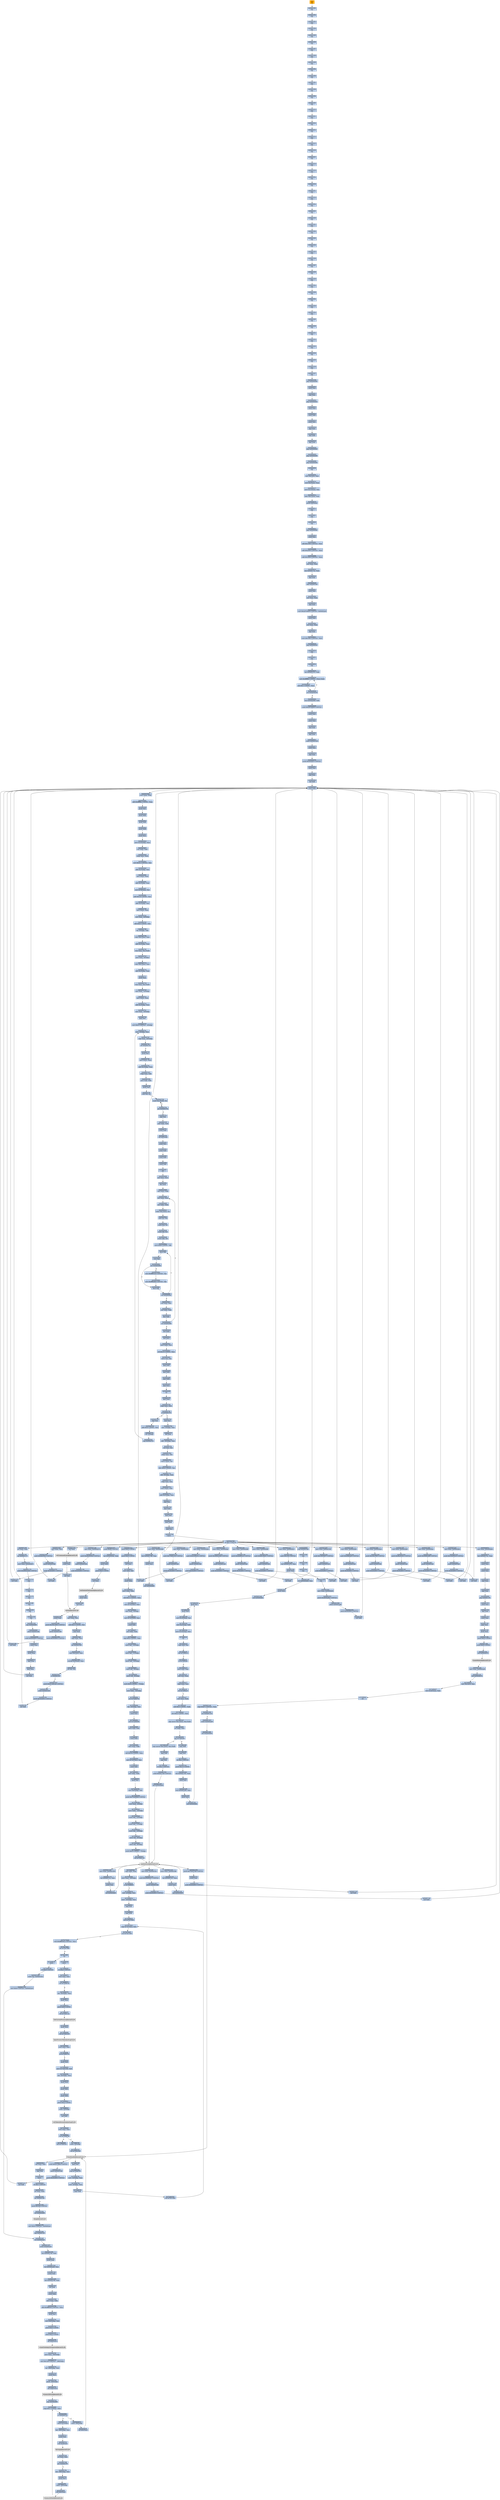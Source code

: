 digraph G {
node[shape=rectangle,style=filled,fillcolor=lightsteelblue,color=lightsteelblue]
bgcolor="transparent"
a0x00401000nop_[label="start\nnop ",color="lightgrey",fillcolor="orange"];
a0x00401001nop_[label="0x00401001\nnop "];
a0x00401002nop_[label="0x00401002\nnop "];
a0x00401003nop_[label="0x00401003\nnop "];
a0x00401004nop_[label="0x00401004\nnop "];
a0x00401005nop_[label="0x00401005\nnop "];
a0x00401006nop_[label="0x00401006\nnop "];
a0x00401007nop_[label="0x00401007\nnop "];
a0x00401008nop_[label="0x00401008\nnop "];
a0x00401009nop_[label="0x00401009\nnop "];
a0x0040100anop_[label="0x0040100a\nnop "];
a0x0040100bnop_[label="0x0040100b\nnop "];
a0x0040100cnop_[label="0x0040100c\nnop "];
a0x0040100dnop_[label="0x0040100d\nnop "];
a0x0040100enop_[label="0x0040100e\nnop "];
a0x0040100fnop_[label="0x0040100f\nnop "];
a0x00401010nop_[label="0x00401010\nnop "];
a0x00401011nop_[label="0x00401011\nnop "];
a0x00401012nop_[label="0x00401012\nnop "];
a0x00401013nop_[label="0x00401013\nnop "];
a0x00401014nop_[label="0x00401014\nnop "];
a0x00401015nop_[label="0x00401015\nnop "];
a0x00401016nop_[label="0x00401016\nnop "];
a0x00401017nop_[label="0x00401017\nnop "];
a0x00401018nop_[label="0x00401018\nnop "];
a0x00401019nop_[label="0x00401019\nnop "];
a0x0040101anop_[label="0x0040101a\nnop "];
a0x0040101bnop_[label="0x0040101b\nnop "];
a0x0040101cnop_[label="0x0040101c\nnop "];
a0x0040101dnop_[label="0x0040101d\nnop "];
a0x0040101enop_[label="0x0040101e\nnop "];
a0x0040101fnop_[label="0x0040101f\nnop "];
a0x00401020nop_[label="0x00401020\nnop "];
a0x00401021nop_[label="0x00401021\nnop "];
a0x00401022nop_[label="0x00401022\nnop "];
a0x00401023nop_[label="0x00401023\nnop "];
a0x00401024nop_[label="0x00401024\nnop "];
a0x00401025nop_[label="0x00401025\nnop "];
a0x00401026nop_[label="0x00401026\nnop "];
a0x00401027nop_[label="0x00401027\nnop "];
a0x00401028nop_[label="0x00401028\nnop "];
a0x00401029nop_[label="0x00401029\nnop "];
a0x0040102anop_[label="0x0040102a\nnop "];
a0x0040102bnop_[label="0x0040102b\nnop "];
a0x0040102cnop_[label="0x0040102c\nnop "];
a0x0040102dnop_[label="0x0040102d\nnop "];
a0x0040102enop_[label="0x0040102e\nnop "];
a0x0040102fnop_[label="0x0040102f\nnop "];
a0x00401030nop_[label="0x00401030\nnop "];
a0x00401031nop_[label="0x00401031\nnop "];
a0x00401032nop_[label="0x00401032\nnop "];
a0x00401033nop_[label="0x00401033\nnop "];
a0x00401034nop_[label="0x00401034\nnop "];
a0x00401035nop_[label="0x00401035\nnop "];
a0x00401036nop_[label="0x00401036\nnop "];
a0x00401037nop_[label="0x00401037\nnop "];
a0x00401038jmp_0x00404000[label="0x00401038\njmp 0x00404000"];
a0x00404000pushl_eax[label="0x00404000\npushl %eax"];
a0x00404001popl_eax[label="0x00404001\npopl %eax"];
a0x00404002jmp_0x00404023[label="0x00404002\njmp 0x00404023"];
a0x00404023pushl_eax[label="0x00404023\npushl %eax"];
a0x00404024pushl_ebx[label="0x00404024\npushl %ebx"];
a0x00404025pushl_ecx[label="0x00404025\npushl %ecx"];
a0x00404026popl_ecx[label="0x00404026\npopl %ecx"];
a0x00404027popl_ebx[label="0x00404027\npopl %ebx"];
a0x00404028popl_eax[label="0x00404028\npopl %eax"];
a0x00404029jmp_0x00404005[label="0x00404029\njmp 0x00404005"];
a0x00404005jmp_0x00404008[label="0x00404005\njmp 0x00404008"];
a0x00404008jmp_0x0040400d[label="0x00404008\njmp 0x0040400d"];
a0x0040400dnop_[label="0x0040400d\nnop "];
a0x0040400emovl_fs_0x30_eax[label="0x0040400e\nmovl %fs:0x30, %eax"];
a0x00404014movl_0xceax__eax[label="0x00404014\nmovl 0xc(%eax), %eax"];
a0x00404017movl_0x1ceax__esi[label="0x00404017\nmovl 0x1c(%eax), %esi"];
a0x0040401alodsl_ds_esi__eax[label="0x0040401a\nlodsl %ds:(%esi), %eax"];
a0x0040401bpushl_0x8eax_[label="0x0040401b\npushl 0x8(%eax)"];
a0x0040401enop_[label="0x0040401e\nnop "];
a0x0040401fnop_[label="0x0040401f\nnop "];
a0x00404020nop_[label="0x00404020\nnop "];
a0x00404021jmp_0x00404090[label="0x00404021\njmp 0x00404090"];
a0x00404090pushl_eax[label="0x00404090\npushl %eax"];
a0x00404091addl_0x1000UINT32_eax[label="0x00404091\naddl $0x1000<UINT32>, %eax"];
a0x00404096addl_0x2000UINT32_eax[label="0x00404096\naddl $0x2000<UINT32>, %eax"];
a0x0040409baddl_0x3000UINT32_eax[label="0x0040409b\naddl $0x3000<UINT32>, %eax"];
a0x004040a0xorl_eax_eax[label="0x004040a0\nxorl %eax, %eax"];
a0x004040a2leal_0x0040172c_eax[label="0x004040a2\nleal 0x0040172c, %eax"];
a0x004040a8popl_eax[label="0x004040a8\npopl %eax"];
a0x004040a9popl_0x00403348[label="0x004040a9\npopl 0x00403348"];
a0x004040afpushl_eax[label="0x004040af\npushl %eax"];
a0x004040b0xorl_eax_eax[label="0x004040b0\nxorl %eax, %eax"];
a0x004040b2popl_eax[label="0x004040b2\npopl %eax"];
a0x004040b3movl_0x267e0b05UINT32_0x00402ae8[label="0x004040b3\nmovl $0x267e0b05<UINT32>, 0x00402ae8"];
a0x004040bdpushl_eax[label="0x004040bd\npushl %eax"];
a0x004040bexorl_eax_eax[label="0x004040be\nxorl %eax, %eax"];
a0x004040c0popl_eax[label="0x004040c0\npopl %eax"];
a0x004040c1movl_0x160cUINT32_ecx[label="0x004040c1\nmovl $0x160c<UINT32>, %ecx"];
a0x004040c6jmp_0x00404030[label="0x004040c6\njmp 0x00404030"];
a0x00404030nop_[label="0x00404030\nnop "];
a0x00404031nop_[label="0x00404031\nnop "];
a0x00404032nop_[label="0x00404032\nnop "];
a0x00404033leal_0x00401474_edx[label="0x00404033\nleal 0x00401474, %edx"];
a0x00404039xorb_0xffffffbcUINT8_ecxedx_[label="0x00404039\nxorb $0xffffffbc<UINT8>, (%ecx,%edx)"];
a0x0040403dsubl_0x1UINT8_ecx[label="0x0040403d\nsubl $0x1<UINT8>, %ecx"];
a0x00404040jae_0x00404039[label="0x00404040\njae 0x00404039"];
a0x00404042leal_0x004026d9_edi[label="0x00404042\nleal 0x004026d9, %edi"];
a0x00404048pushl_0x267e0b05UINT32[label="0x00404048\npushl $0x267e0b05<UINT32>"];
a0x0040404dpushl_eax[label="0x0040404d\npushl %eax"];
a0x0040404epushl_eax[label="0x0040404e\npushl %eax"];
a0x0040404fpopl_eax[label="0x0040404f\npopl %eax"];
a0x00404050popl_eax[label="0x00404050\npopl %eax"];
a0x00404051pushl_0x00403348[label="0x00404051\npushl 0x00403348"];
a0x00404057pushl_eax[label="0x00404057\npushl %eax"];
a0x00404058popl_eax[label="0x00404058\npopl %eax"];
a0x00404059pushl_0x402693UINT32[label="0x00404059\npushl $0x402693<UINT32>"];
a0x0040405epushl_eax[label="0x0040405e\npushl %eax"];
a0x0040405fpopl_eax[label="0x0040405f\npopl %eax"];
a0x00404060call_edi[label="0x00404060\ncall %edi"];
a0x004026d9pushl_ebp[label="0x004026d9\npushl %ebp"];
a0x004026damovl_esp_ebp[label="0x004026da\nmovl %esp, %ebp"];
a0x004026dcaddl_0xffffffecUINT8_esp[label="0x004026dc\naddl $0xffffffec<UINT8>, %esp"];
a0x004026dfpushl_esi[label="0x004026df\npushl %esi"];
a0x004026e0pushl_ebx[label="0x004026e0\npushl %ebx"];
a0x004026e1pushl_edi[label="0x004026e1\npushl %edi"];
a0x004026e2pushl_edx[label="0x004026e2\npushl %edx"];
a0x004026e3pushl_ecx[label="0x004026e3\npushl %ecx"];
a0x004026e4movl_0x10ebp__eax[label="0x004026e4\nmovl 0x10(%ebp), %eax"];
a0x004026e7xorl_edx_edx[label="0x004026e7\nxorl %edx, %edx"];
a0x004026e9xchgl_eax_edx[label="0x004026e9\nxchgl %eax, %edx"];
a0x004026eamovl_0x3cUINT32_esi[label="0x004026ea\nmovl $0x3c<UINT32>, %esi"];
a0x004026efaddl_0xcebp__esi[label="0x004026ef\naddl 0xc(%ebp), %esi"];
a0x004026f2movl_esi__eax[label="0x004026f2\nmovl (%esi), %eax"];
a0x004026f4addl_0xcebp__eax[label="0x004026f4\naddl 0xc(%ebp), %eax"];
a0x004026f7movl_0x78eax__esi[label="0x004026f7\nmovl 0x78(%eax), %esi"];
a0x004026faaddl_0x18UINT8_esi[label="0x004026fa\naddl $0x18<UINT8>, %esi"];
a0x004026fdaddl_0xcebp__esi[label="0x004026fd\naddl 0xc(%ebp), %esi"];
a0x00402700movl_esi__eax[label="0x00402700\nmovl (%esi), %eax"];
a0x00402702movl_eax__20ebp_[label="0x00402702\nmovl %eax, -20(%ebp)"];
a0x00402705addl_0x4UINT8_esi[label="0x00402705\naddl $0x4<UINT8>, %esi"];
a0x00402708leal__8ebp__edi[label="0x00402708\nleal -8(%ebp), %edi"];
a0x0040270blodsl_ds_esi__eax[label="0x0040270b\nlodsl %ds:(%esi), %eax"];
a0x0040270caddl_0xcebp__eax[label="0x0040270c\naddl 0xc(%ebp), %eax"];
a0x0040270fstosl_eax_es_edi_[label="0x0040270f\nstosl %eax, %es:(%edi)"];
a0x00402710movl_eax__8ebp_[label="0x00402710\nmovl %eax, -8(%ebp)"];
a0x00402713lodsl_ds_esi__eax[label="0x00402713\nlodsl %ds:(%esi), %eax"];
a0x00402714addl_0xcebp__eax[label="0x00402714\naddl 0xc(%ebp), %eax"];
a0x00402717pushl_eax[label="0x00402717\npushl %eax"];
a0x00402718stosl_eax_es_edi_[label="0x00402718\nstosl %eax, %es:(%edi)"];
a0x00402719movl_eax__12ebp_[label="0x00402719\nmovl %eax, -12(%ebp)"];
a0x0040271cmovl_esi__eax[label="0x0040271c\nmovl (%esi), %eax"];
a0x0040271eaddl_0xcebp__eax[label="0x0040271e\naddl 0xc(%ebp), %eax"];
a0x00402721movl_eax__16ebp_[label="0x00402721\nmovl %eax, -16(%ebp)"];
a0x00402724popl_esi[label="0x00402724\npopl %esi"];
a0x00402725movl_0x0UINT32__4ebp_[label="0x00402725\nmovl $0x0<UINT32>, -4(%ebp)"];
a0x0040272cmovl__4ebp__eax[label="0x0040272c\nmovl -4(%ebp), %eax"];
a0x0040272fcmpl_eax__20ebp_[label="0x0040272f\ncmpl %eax, -20(%ebp)"];
a0x00402732jne_0x0040273f[label="0x00402732\njne 0x0040273f"];
a0x0040273fpushl_esi[label="0x0040273f\npushl %esi"];
a0x00402740movl_esi__eax[label="0x00402740\nmovl (%esi), %eax"];
a0x00402742addl_0xcebp__eax[label="0x00402742\naddl 0xc(%ebp), %eax"];
a0x00402745xchgl_eax_edi[label="0x00402745\nxchgl %eax, %edi"];
a0x00402746movl_edi_ebx[label="0x00402746\nmovl %edi, %ebx"];
a0x00402748pushl_edi[label="0x00402748\npushl %edi"];
a0x00402749xorb_al_al[label="0x00402749\nxorb %al, %al"];
a0x0040274bscasb_es_edi__al[label="0x0040274b\nscasb %es:(%edi), %al"];
a0x0040274cjne_0x0040274b[label="0x0040274c\njne 0x0040274b"];
a0x0040274epopl_esi[label="0x0040274e\npopl %esi"];
a0x0040274fsubl_ebx_edi[label="0x0040274f\nsubl %ebx, %edi"];
a0x00402751pushl_edx[label="0x00402751\npushl %edx"];
a0x00402752call_0x8ebp_[label="0x00402752\ncall 0x8(%ebp)"];
a0x00402693pushl_ecx[label="0x00402693\npushl %ecx"];
a0x00402694pushl_edx[label="0x00402694\npushl %edx"];
a0x00402695pushl_ebx[label="0x00402695\npushl %ebx"];
a0x00402696pushl_edi[label="0x00402696\npushl %edi"];
a0x00402697cld_[label="0x00402697\ncld "];
a0x00402698xorl_ecx_ecx[label="0x00402698\nxorl %ecx, %ecx"];
a0x0040269adecl_ecx[label="0x0040269a\ndecl %ecx"];
a0x0040269bmovl_ecx_edx[label="0x0040269b\nmovl %ecx, %edx"];
a0x0040269dxorl_eax_eax[label="0x0040269d\nxorl %eax, %eax"];
a0x0040269fxorl_ebx_ebx[label="0x0040269f\nxorl %ebx, %ebx"];
a0x004026a1lodsb_ds_esi__al[label="0x004026a1\nlodsb %ds:(%esi), %al"];
a0x004026a2xorb_cl_al[label="0x004026a2\nxorb %cl, %al"];
a0x004026a4movb_ch_cl[label="0x004026a4\nmovb %ch, %cl"];
a0x004026a6movb_dl_ch[label="0x004026a6\nmovb %dl, %ch"];
a0x004026a8movb_dh_dl[label="0x004026a8\nmovb %dh, %dl"];
a0x004026aamovb_0x8UINT8_dh[label="0x004026aa\nmovb $0x8<UINT8>, %dh"];
a0x004026acshrw_bx[label="0x004026ac\nshrw %bx"];
a0x004026afrcrw_ax[label="0x004026af\nrcrw %ax"];
a0x004026b2jae_0x004026bd[label="0x004026b2\njae 0x004026bd"];
a0x004026bddecb_dh[label="0x004026bd\ndecb %dh"];
a0x004026bfjne_0x004026ac[label="0x004026bf\njne 0x004026ac"];
a0x004026b4xorw_0xffff8320UINT16_ax[label="0x004026b4\nxorw $0xffff8320<UINT16>, %ax"];
a0x004026b8xorw_0xffffedb8UINT16_bx[label="0x004026b8\nxorw $0xffffedb8<UINT16>, %bx"];
a0x004026c1xorl_eax_ecx[label="0x004026c1\nxorl %eax, %ecx"];
a0x004026c3xorl_ebx_edx[label="0x004026c3\nxorl %ebx, %edx"];
a0x004026c5decl_edi[label="0x004026c5\ndecl %edi"];
a0x004026c6jne_0x0040269d[label="0x004026c6\njne 0x0040269d"];
a0x004026c8notl_edx[label="0x004026c8\nnotl %edx"];
a0x004026canotl_ecx[label="0x004026ca\nnotl %ecx"];
a0x004026ccmovl_edx_eax[label="0x004026cc\nmovl %edx, %eax"];
a0x004026ceroll_0x10UINT8_eax[label="0x004026ce\nroll $0x10<UINT8>, %eax"];
a0x004026d1movw_cx_ax[label="0x004026d1\nmovw %cx, %ax"];
a0x004026d4popl_edi[label="0x004026d4\npopl %edi"];
a0x004026d5popl_ebx[label="0x004026d5\npopl %ebx"];
a0x004026d6popl_edx[label="0x004026d6\npopl %edx"];
a0x004026d7popl_ecx[label="0x004026d7\npopl %ecx"];
a0x004026d8ret[label="0x004026d8\nret"];
a0x00402755popl_edx[label="0x00402755\npopl %edx"];
a0x00402756cmpl_eax_edx[label="0x00402756\ncmpl %eax, %edx"];
a0x00402758je_0x00402763[label="0x00402758\nje 0x00402763"];
a0x0040275apopl_esi[label="0x0040275a\npopl %esi"];
a0x0040275baddl_0x4UINT8_esi[label="0x0040275b\naddl $0x4<UINT8>, %esi"];
a0x0040275eincl__4ebp_[label="0x0040275e\nincl -4(%ebp)"];
a0x00402761jmp_0x0040272c[label="0x00402761\njmp 0x0040272c"];
a0x00402763popl_esi[label="0x00402763\npopl %esi"];
a0x00402764movl__4ebp__eax[label="0x00402764\nmovl -4(%ebp), %eax"];
a0x00402767shll_eax[label="0x00402767\nshll %eax"];
a0x00402769addl__16ebp__eax[label="0x00402769\naddl -16(%ebp), %eax"];
a0x0040276cxorl_esi_esi[label="0x0040276c\nxorl %esi, %esi"];
a0x0040276exchgl_eax_esi[label="0x0040276e\nxchgl %eax, %esi"];
a0x0040276fmovw_esi__ax[label="0x0040276f\nmovw (%esi), %ax"];
a0x00402772shlw_0x2UINT8_ax[label="0x00402772\nshlw $0x2<UINT8>, %ax"];
a0x00402776addl__8ebp__eax[label="0x00402776\naddl -8(%ebp), %eax"];
a0x00402779xchgl_eax_esi[label="0x00402779\nxchgl %eax, %esi"];
a0x0040277amovl_esi__eax[label="0x0040277a\nmovl (%esi), %eax"];
a0x0040277caddl_0xcebp__eax[label="0x0040277c\naddl 0xc(%ebp), %eax"];
a0x0040277fpopl_ecx[label="0x0040277f\npopl %ecx"];
a0x00402780popl_edx[label="0x00402780\npopl %edx"];
a0x00402781popl_edi[label="0x00402781\npopl %edi"];
a0x00402782popl_ebx[label="0x00402782\npopl %ebx"];
a0x00402783popl_esi[label="0x00402783\npopl %esi"];
a0x00402784leave_[label="0x00402784\nleave "];
a0x00402785ret_0xcUINT16[label="0x00402785\nret $0xc<UINT16>"];
a0x00404062jmp_0x00401048[label="0x00404062\njmp 0x00401048"];
a0x00401048nop_[label="0x00401048\nnop "];
a0x00401049nop_[label="0x00401049\nnop "];
a0x0040104anop_[label="0x0040104a\nnop "];
a0x0040104bnop_[label="0x0040104b\nnop "];
a0x0040104cmovl_eax_0x00402b20[label="0x0040104c\nmovl %eax, 0x00402b20"];
a0x00401051pushl_0xdb5dad8cUINT32[label="0x00401051\npushl $0xdb5dad8c<UINT32>"];
a0x00401056pushl_0x00403348[label="0x00401056\npushl 0x00403348"];
a0x0040105cpushl_0x402693UINT32[label="0x0040105c\npushl $0x402693<UINT32>"];
a0x00401061call_edi[label="0x00401061\ncall %edi"];
a0x00401063movl_eax_esi[label="0x00401063\nmovl %eax, %esi"];
a0x00401065pushl_0x4dcf392UINT32[label="0x00401065\npushl $0x4dcf392<UINT32>"];
a0x0040106apushl_0x00403348[label="0x0040106a\npushl 0x00403348"];
a0x00401070pushl_0x402693UINT32[label="0x00401070\npushl $0x402693<UINT32>"];
a0x00401075call_edi[label="0x00401075\ncall %edi"];
a0x00401077pushl_0xffUINT32[label="0x00401077\npushl $0xff<UINT32>"];
a0x0040107cleal_0x00403046_ebx[label="0x0040107c\nleal 0x00403046, %ebx"];
a0x00401082pushl_ebx[label="0x00401082\npushl %ebx"];
a0x00401083pushl_0x0UINT8[label="0x00401083\npushl $0x0<UINT8>"];
a0x00401085call_eax[label="0x00401085\ncall %eax"];
GetModuleFileNameA_kernel32_dll[label="GetModuleFileNameA@kernel32.dll",color="lightgrey",fillcolor="lightgrey"];
a0x00401087pushl_ebx[label="0x00401087\npushl %ebx"];
a0x00401088call_esi[label="0x00401088\ncall %esi"];
lstrlen_kernel32_dll[label="lstrlen@kernel32.dll",color="lightgrey",fillcolor="lightgrey"];
a0x0040108apushl_eax[label="0x0040108a\npushl %eax"];
a0x0040108bpushl_0x3921bf03UINT32[label="0x0040108b\npushl $0x3921bf03<UINT32>"];
a0x00401090pushl_0x00403348[label="0x00401090\npushl 0x00403348"];
a0x00401096pushl_0x402693UINT32[label="0x00401096\npushl $0x402693<UINT32>"];
a0x0040109bcall_edi[label="0x0040109b\ncall %edi"];
a0x0040109dcall_eax[label="0x0040109d\ncall %eax"];
GetCommandLineA_kernel32_dll[label="GetCommandLineA@kernel32.dll",color="lightgrey",fillcolor="lightgrey"];
a0x0040109fpushl_eax[label="0x0040109f\npushl %eax"];
a0x004010a0call_esi[label="0x004010a0\ncall %esi"];
a0x004010a2movl_eax_esi[label="0x004010a2\nmovl %eax, %esi"];
a0x004010a4subl_0x3UINT8_esi[label="0x004010a4\nsubl $0x3<UINT8>, %esi"];
a0x004010a7popl_eax[label="0x004010a7\npopl %eax"];
a0x004010a8cmpl_eax_esi[label="0x004010a8\ncmpl %eax, %esi"];
a0x004010aajne_0x004010d5[label="0x004010aa\njne 0x004010d5"];
a0x004010d5movl_fs_0x30_eax[label="0x004010d5\nmovl %fs:0x30, %eax"];
a0x004010dbmovzbl_0x2eax__eax[label="0x004010db\nmovzbl 0x2(%eax), %eax"];
a0x004010dforb_al_al[label="0x004010df\norb %al, %al"];
a0x004010e1je_0x004010e7[label="0x004010e1\nje 0x004010e7"];
a0x004010e7pushl_0x4134d1adUINT32[label="0x004010e7\npushl $0x4134d1ad<UINT32>"];
a0x004010ecpushl_0x00403348[label="0x004010ec\npushl 0x00403348"];
a0x004010f2pushl_0x402693UINT32[label="0x004010f2\npushl $0x402693<UINT32>"];
a0x004010f7call_edi[label="0x004010f7\ncall %edi"];
a0x004010f9movl_eax_0x00402b80[label="0x004010f9\nmovl %eax, 0x00402b80"];
a0x004010feleal_0x004017d8_eax[label="0x004010fe\nleal 0x004017d8, %eax"];
a0x00401104pushl_eax[label="0x00401104\npushl %eax"];
a0x00401105call_0x00402b80[label="0x00401105\ncall 0x00402b80"];
LoadLibraryA_kernel32_dll[label="LoadLibraryA@kernel32.dll",color="lightgrey",fillcolor="lightgrey"];
a0x0040110bmovl_eax_0x00403360[label="0x0040110b\nmovl %eax, 0x00403360"];
a0x00401110leal_0x004017ca_eax[label="0x00401110\nleal 0x004017ca, %eax"];
a0x00401116pushl_eax[label="0x00401116\npushl %eax"];
a0x00401117call_0x00402b80[label="0x00401117\ncall 0x00402b80"];
a0x0040111dmovl_eax_0x00403368[label="0x0040111d\nmovl %eax, 0x00403368"];
a0x00401122leal_0x004017e1_eax[label="0x00401122\nleal 0x004017e1, %eax"];
a0x00401128pushl_eax[label="0x00401128\npushl %eax"];
a0x00401129call_0x00402b80[label="0x00401129\ncall 0x00402b80"];
a0x0040112fmovl_eax_0x0040334c[label="0x0040112f\nmovl %eax, 0x0040334c"];
a0x00401134pushl_0x20b943e7UINT32[label="0x00401134\npushl $0x20b943e7<UINT32>"];
a0x00401139pushl_0x00403348[label="0x00401139\npushl 0x00403348"];
a0x0040113fpushl_0x402693UINT32[label="0x0040113f\npushl $0x402693<UINT32>"];
a0x00401144call_edi[label="0x00401144\ncall %edi"];
a0x00401146movl_eax_0x00402b70[label="0x00401146\nmovl %eax, 0x00402b70"];
a0x0040114bpushl_0xe6e5030eUINT32[label="0x0040114b\npushl $0xe6e5030e<UINT32>"];
a0x00401150pushl_0x00403368[label="0x00401150\npushl 0x00403368"];
a0x00401156pushl_0x402693UINT32[label="0x00401156\npushl $0x402693<UINT32>"];
a0x0040115bcall_edi[label="0x0040115b\ncall %edi"];
a0x0040115dorl_eax_eax[label="0x0040115d\norl %eax, %eax"];
a0x0040115fjne_0x00401173[label="0x0040115f\njne 0x00401173"];
a0x00401173movl_eax_0x00402b74[label="0x00401173\nmovl %eax, 0x00402b74"];
a0x00401178pushl_0x68624a9dUINT32[label="0x00401178\npushl $0x68624a9d<UINT32>"];
a0x0040117dnop_[label="0x0040117d\nnop "];
a0x0040117enop_[label="0x0040117e\nnop "];
a0x0040117fnop_[label="0x0040117f\nnop "];
a0x00401180nop_[label="0x00401180\nnop "];
a0x00401181nop_[label="0x00401181\nnop "];
a0x00401182nop_[label="0x00401182\nnop "];
a0x00401183jmp_0x00404069[label="0x00401183\njmp 0x00404069"];
a0x00404069pushl_0x00403348[label="0x00404069\npushl 0x00403348"];
a0x0040406fpushl_0x402693UINT32[label="0x0040406f\npushl $0x402693<UINT32>"];
a0x00404074pushl_eax[label="0x00404074\npushl %eax"];
a0x00404075pushl_eax[label="0x00404075\npushl %eax"];
a0x00404076popl_eax[label="0x00404076\npopl %eax"];
a0x00404077popl_eax[label="0x00404077\npopl %eax"];
a0x00404078call_edi[label="0x00404078\ncall %edi"];
a0x0040407amovl_eax_0x00402b84[label="0x0040407a\nmovl %eax, 0x00402b84"];
a0x0040407fleal_0x0040172c_eax[label="0x0040407f\nleal 0x0040172c, %eax"];
a0x00404085pushl_eax[label="0x00404085\npushl %eax"];
a0x00404086pushl_eax[label="0x00404086\npushl %eax"];
a0x00404087popl_eax[label="0x00404087\npopl %eax"];
a0x00404088popl_eax[label="0x00404088\npopl %eax"];
a0x00404089jmp_0x00401191[label="0x00404089\njmp 0x00401191"];
a0x00401191pushl_eax[label="0x00401191\npushl %eax"];
a0x00401192popl_eax[label="0x00401192\npopl %eax"];
a0x00401193pushl_eax[label="0x00401193\npushl %eax"];
a0x00401194popl_eax[label="0x00401194\npopl %eax"];
a0x00401195pushl_eax[label="0x00401195\npushl %eax"];
a0x00401196pushl_0x0UINT8[label="0x00401196\npushl $0x0<UINT8>"];
a0x00401198pushl_0x0UINT8[label="0x00401198\npushl $0x0<UINT8>"];
a0x0040119acall_0x00402b70[label="0x0040119a\ncall 0x00402b70"];
CreateMutexA_kernel32_dll[label="CreateMutexA@kernel32.dll",color="lightgrey",fillcolor="lightgrey"];
a0x004011a0movl_eax_0x00402ad8[label="0x004011a0\nmovl %eax, 0x00402ad8"];
a0x004011a5call_0x00402b74[label="0x004011a5\ncall 0x00402b74"];
a0x7c90fe01movl_fs_0x18_eax[label="0x7c90fe01\nmovl %fs:0x18, %eax"];
a0x7c90fe07movl_0x34eax__eax[label="0x7c90fe07\nmovl 0x34(%eax), %eax"];
a0x7c90fe0aret[label="0x7c90fe0a\nret"];
a0x004011abcmpl_0xb7UINT32_eax[label="0x004011ab\ncmpl $0xb7<UINT32>, %eax"];
a0x004011b0jne_0x004011b3[label="0x004011b0\njne 0x004011b3"];
a0x004011b3pushl_0x00402ad8[label="0x004011b3\npushl 0x00402ad8"];
a0x004011b9call_0x00402b84[label="0x004011b9\ncall 0x00402b84"];
CloseHandle_kernel32_dll[label="CloseHandle@kernel32.dll",color="lightgrey",fillcolor="lightgrey"];
a0x004011bfpushl_0xac136baUINT32[label="0x004011bf\npushl $0xac136ba<UINT32>"];
a0x004011c4pushl_0x00403348[label="0x004011c4\npushl 0x00403348"];
a0x004011capushl_0x402693UINT32[label="0x004011ca\npushl $0x402693<UINT32>"];
a0x004011cfcall_edi[label="0x004011cf\ncall %edi"];
a0x004011d1movl_eax_0x00402b88[label="0x004011d1\nmovl %eax, 0x00402b88"];
a0x004011d6pushl_0xda89fc22UINT32[label="0x004011d6\npushl $0xda89fc22<UINT32>"];
a0x004011dbpushl_0x00403348[label="0x004011db\npushl 0x00403348"];
a0x004011e1pushl_0x402693UINT32[label="0x004011e1\npushl $0x402693<UINT32>"];
a0x004011e6call_edi[label="0x004011e6\ncall %edi"];
a0x004011e8movl_eax_0x00402b94[label="0x004011e8\nmovl %eax, 0x00402b94"];
a0x004011edpushl_0xe9bbad5UINT32[label="0x004011ed\npushl $0xe9bbad5<UINT32>"];
a0x004011f2pushl_0x00403348[label="0x004011f2\npushl 0x00403348"];
a0x004011f8pushl_0x402693UINT32[label="0x004011f8\npushl $0x402693<UINT32>"];
a0x004011fdcall_edi[label="0x004011fd\ncall %edi"];
a0x004011ffmovl_eax_0x00402b98[label="0x004011ff\nmovl %eax, 0x00402b98"];
a0x00401204pushl_0x6ba5c83cUINT32[label="0x00401204\npushl $0x6ba5c83c<UINT32>"];
a0x00401209pushl_0x00403348[label="0x00401209\npushl 0x00403348"];
a0x0040120fpushl_0x402693UINT32[label="0x0040120f\npushl $0x402693<UINT32>"];
a0x00401214call_edi[label="0x00401214\ncall %edi"];
a0x00401216movl_eax_0x00402b9c[label="0x00401216\nmovl %eax, 0x00402b9c"];
a0x0040121bpushl_0x7498c41bUINT32[label="0x0040121b\npushl $0x7498c41b<UINT32>"];
a0x00401220pushl_0x00403348[label="0x00401220\npushl 0x00403348"];
a0x00401226pushl_0x402693UINT32[label="0x00401226\npushl $0x402693<UINT32>"];
a0x0040122bcall_edi[label="0x0040122b\ncall %edi"];
a0x0040122dmovl_eax_0x00402ba0[label="0x0040122d\nmovl %eax, 0x00402ba0"];
a0x00401232pushl_0x4964a3e8UINT32[label="0x00401232\npushl $0x4964a3e8<UINT32>"];
a0x00401237pushl_0x00403348[label="0x00401237\npushl 0x00403348"];
a0x0040123dpushl_0x402693UINT32[label="0x0040123d\npushl $0x402693<UINT32>"];
a0x00401242call_edi[label="0x00401242\ncall %edi"];
a0x00401244movl_eax_0x00402ba4[label="0x00401244\nmovl %eax, 0x00402ba4"];
a0x00401249pushl_0xcf4a7f65UINT32[label="0x00401249\npushl $0xcf4a7f65<UINT32>"];
a0x0040124epushl_0x00403348[label="0x0040124e\npushl 0x00403348"];
a0x00401254pushl_0x402693UINT32[label="0x00401254\npushl $0x402693<UINT32>"];
a0x00401259call_edi[label="0x00401259\ncall %edi"];
a0x0040125bmovl_eax_0x00402bac[label="0x0040125b\nmovl %eax, 0x00402bac"];
a0x00401260pushl_0x980bcd8fUINT32[label="0x00401260\npushl $0x980bcd8f<UINT32>"];
a0x00401265pushl_0x00403348[label="0x00401265\npushl 0x00403348"];
a0x0040126bpushl_0x402693UINT32[label="0x0040126b\npushl $0x402693<UINT32>"];
a0x00401270call_edi[label="0x00401270\ncall %edi"];
a0x00401272movl_eax_0x00402bb0[label="0x00401272\nmovl %eax, 0x00402bb0"];
a0x00401277pushl_0xec00f2c4UINT32[label="0x00401277\npushl $0xec00f2c4<UINT32>"];
a0x0040127cpushl_0x00403368[label="0x0040127c\npushl 0x00403368"];
a0x00401282pushl_0x402693UINT32[label="0x00401282\npushl $0x402693<UINT32>"];
a0x00401287call_edi[label="0x00401287\ncall %edi"];
a0x00401289movl_eax_0x00402b90[label="0x00401289\nmovl %eax, 0x00402b90"];
a0x0040128epushl_0xb0c3fe81UINT32[label="0x0040128e\npushl $0xb0c3fe81<UINT32>"];
a0x00401293pushl_0x00403368[label="0x00401293\npushl 0x00403368"];
a0x00401299pushl_0x402693UINT32[label="0x00401299\npushl $0x402693<UINT32>"];
a0x0040129ecall_edi[label="0x0040129e\ncall %edi"];
a0x004012a0movl_eax_0x00402b8c[label="0x004012a0\nmovl %eax, 0x00402b8c"];
a0x004012a5pushl_0x33d350c4UINT32[label="0x004012a5\npushl $0x33d350c4<UINT32>"];
a0x004012aapushl_0x00403348[label="0x004012aa\npushl 0x00403348"];
a0x004012b0pushl_0x402693UINT32[label="0x004012b0\npushl $0x402693<UINT32>"];
a0x004012b5call_edi[label="0x004012b5\ncall %edi"];
a0x004012b7movl_eax_0x00403391[label="0x004012b7\nmovl %eax, 0x00403391"];
a0x004012bcpushl_0x19f33607UINT32[label="0x004012bc\npushl $0x19f33607<UINT32>"];
a0x004012c1pushl_0x00403348[label="0x004012c1\npushl 0x00403348"];
a0x004012c7pushl_0x402693UINT32[label="0x004012c7\npushl $0x402693<UINT32>"];
a0x004012cccall_edi[label="0x004012cc\ncall %edi"];
a0x004012cemovl_eax_0x00402b18[label="0x004012ce\nmovl %eax, 0x00402b18"];
a0x004012d3pushl_0x338UINT32[label="0x004012d3\npushl $0x338<UINT32>"];
a0x004012d8leal_0x00401470_eax[label="0x004012d8\nleal 0x00401470, %eax"];
a0x004012depushl_eax[label="0x004012de\npushl %eax"];
a0x004012dfleal_0x00402be8_eax[label="0x004012df\nleal 0x00402be8, %eax"];
a0x004012e5pushl_eax[label="0x004012e5\npushl %eax"];
a0x004012e6call_0x00402b8c[label="0x004012e6\ncall 0x00402b8c"];
a0x7c902c94pushl_esi[label="0x7c902c94\npushl %esi"];
a0x7c902c95pushl_edi[label="0x7c902c95\npushl %edi"];
a0x7c902c96movl_0x10esp__esi[label="0x7c902c96\nmovl 0x10(%esp), %esi"];
a0x7c902c9amovl_0xcesp__edi[label="0x7c902c9a\nmovl 0xc(%esp), %edi"];
a0x7c902c9emovl_0x14esp__ecx[label="0x7c902c9e\nmovl 0x14(%esp), %ecx"];
a0x7c902ca2cld_[label="0x7c902ca2\ncld "];
a0x7c902ca3cmpl_edi_esi[label="0x7c902ca3\ncmpl %edi, %esi"];
a0x7c902ca5jbe_0x7c902cc1[label="0x7c902ca5\njbe 0x7c902cc1"];
a0x7c902cc1je_0x7c902cbc[label="0x7c902cc1\nje 0x7c902cbc"];
a0x7c902cc3movl_edi_eax[label="0x7c902cc3\nmovl %edi, %eax"];
a0x7c902cc5subl_esi_eax[label="0x7c902cc5\nsubl %esi, %eax"];
a0x7c902cc7cmpl_eax_ecx[label="0x7c902cc7\ncmpl %eax, %ecx"];
a0x7c902cc9jbe_0x7c902ca7[label="0x7c902cc9\njbe 0x7c902ca7"];
a0x7c902ca7movl_ecx_edx[label="0x7c902ca7\nmovl %ecx, %edx"];
a0x7c902ca9andl_0x3UINT8_edx[label="0x7c902ca9\nandl $0x3<UINT8>, %edx"];
a0x7c902cacshrl_0x2UINT8_ecx[label="0x7c902cac\nshrl $0x2<UINT8>, %ecx"];
a0x7c902cafrepz_movsl_ds_esi__es_edi_[label="0x7c902caf\nrepz movsl %ds:(%esi), %es:(%edi)"];
a0x7c902cb1orl_edx_ecx[label="0x7c902cb1\norl %edx, %ecx"];
a0x7c902cb3jne_0x7c902cba[label="0x7c902cb3\njne 0x7c902cba"];
a0x7c902cb5popl_edi[label="0x7c902cb5\npopl %edi"];
a0x7c902cb6popl_esi[label="0x7c902cb6\npopl %esi"];
a0x7c902cb7ret_0xcUINT16[label="0x7c902cb7\nret $0xc<UINT16>"];
a0x004012ecpushl_0x15UINT8[label="0x004012ec\npushl $0x15<UINT8>"];
a0x004012eeleal_0x004017b5_eax[label="0x004012ee\nleal 0x004017b5, %eax"];
a0x004012f4pushl_eax[label="0x004012f4\npushl %eax"];
a0x004012f5leal_0x00403395_eax[label="0x004012f5\nleal 0x00403395, %eax"];
a0x004012fbpushl_eax[label="0x004012fb\npushl %eax"];
a0x004012fccall_0x00402b8c[label="0x004012fc\ncall 0x00402b8c"];
a0x7c902cbarepz_movsb_ds_esi__es_edi_[label="0x7c902cba\nrepz movsb %ds:(%esi), %es:(%edi)"];
a0x7c902cbcpopl_edi[label="0x7c902cbc\npopl %edi"];
a0x7c902cbdpopl_esi[label="0x7c902cbd\npopl %esi"];
a0x7c902cberet_0xcUINT16[label="0x7c902cbe\nret $0xc<UINT16>"];
a0x00401302pushl_0x4017d0UINT32[label="0x00401302\npushl $0x4017d0<UINT32>"];
a0x00401307call_0x00402b80[label="0x00401307\ncall 0x00402b80"];
a0x0040130dpushl_0x7e04376bUINT32[label="0x0040130d\npushl $0x7e04376b<UINT32>"];
a0x00401312pushl_eax[label="0x00401312\npushl %eax"];
a0x00401313pushl_0x402693UINT32[label="0x00401313\npushl $0x402693<UINT32>"];
a0x00401318call_edi[label="0x00401318\ncall %edi"];
a0x0040131apushl_0x0UINT8[label="0x0040131a\npushl $0x0<UINT8>"];
a0x0040131cpushl_0x0UINT8[label="0x0040131c\npushl $0x0<UINT8>"];
a0x0040131ecall_eax[label="0x0040131e\ncall %eax"];
a0x7526b631movl_edi_edi[label="0x7526b631\nmovl %edi, %edi"];
a0x7526b633pushl_ebp[label="0x7526b633\npushl %ebp"];
a0x7526b634movl_esp_ebp[label="0x7526b634\nmovl %esp, %ebp"];
a0x7526b636subl_0x1cUINT8_esp[label="0x7526b636\nsubl $0x1c<UINT8>, %esp"];
a0x7526b639movl_0x752764c4_eax[label="0x7526b639\nmovl 0x752764c4, %eax"];
a0x7526b63emovl_eax__4ebp_[label="0x7526b63e\nmovl %eax, -4(%ebp)"];
a0x7526b641movl_0x75276058_eax[label="0x7526b641\nmovl 0x75276058, %eax"];
a0x7526b646pushl_ebx[label="0x7526b646\npushl %ebx"];
a0x7526b647xorl_ebx_ebx[label="0x7526b647\nxorl %ebx, %ebx"];
a0x7526b649cmpl_0x2UINT8_eax[label="0x7526b649\ncmpl $0x2<UINT8>, %eax"];
a0x7526b64cmovb_bl__12ebp_[label="0x7526b64c\nmovb %bl, -12(%ebp)"];
a0x7526b64fmovb_bl__11ebp_[label="0x7526b64f\nmovb %bl, -11(%ebp)"];
a0x7526b652movb_bl__10ebp_[label="0x7526b652\nmovb %bl, -10(%ebp)"];
a0x7526b655movb_bl__9ebp_[label="0x7526b655\nmovb %bl, -9(%ebp)"];
a0x7526b658movb_bl__8ebp_[label="0x7526b658\nmovb %bl, -8(%ebp)"];
a0x7526b65bmovb_0x5UINT8__7ebp_[label="0x7526b65b\nmovb $0x5<UINT8>, -7(%ebp)"];
a0x7526b65fmovl_ebx__16ebp_[label="0x7526b65f\nmovl %ebx, -16(%ebp)"];
a0x7526b662jne_0x7526b75e[label="0x7526b662\njne 0x7526b75e"];
a0x7526b668leal__16ebp__eax[label="0x7526b668\nleal -16(%ebp), %eax"];
a0x7526b66bpushl_eax[label="0x7526b66b\npushl %eax"];
a0x7526b66ccall_0x7526b585[label="0x7526b66c\ncall 0x7526b585"];
a0x7526b585movl_edi_edi[label="0x7526b585\nmovl %edi, %edi"];
a0x7526b587pushl_ebp[label="0x7526b587\npushl %ebp"];
a0x7526b588movl_esp_ebp[label="0x7526b588\nmovl %esp, %ebp"];
a0x7526b58asubl_0x18UINT8_esp[label="0x7526b58a\nsubl $0x18<UINT8>, %esp"];
a0x7526b58dmovl_0x752764c4_eax[label="0x7526b58d\nmovl 0x752764c4, %eax"];
a0x7526b592pushl_ebx[label="0x7526b592\npushl %ebx"];
a0x7526b593xorl_ebx_ebx[label="0x7526b593\nxorl %ebx, %ebx"];
a0x7526b595pushl_esi[label="0x7526b595\npushl %esi"];
a0x7526b596movl_0x8ebp__esi[label="0x7526b596\nmovl 0x8(%ebp), %esi"];
a0x7526b599pushl_0x752626d4UINT32[label="0x7526b599\npushl $0x752626d4<UINT32>"];
a0x7526b59emovl_eax__4ebp_[label="0x7526b59e\nmovl %eax, -4(%ebp)"];
a0x7526b5a1movl_ebx__16ebp_[label="0x7526b5a1\nmovl %ebx, -16(%ebp)"];
a0x7526b5a4movb_bl__12ebp_[label="0x7526b5a4\nmovb %bl, -12(%ebp)"];
a0x7526b5a7movb_bl__11ebp_[label="0x7526b5a7\nmovb %bl, -11(%ebp)"];
a0x7526b5aamovb_bl__10ebp_[label="0x7526b5aa\nmovb %bl, -10(%ebp)"];
a0x7526b5admovb_bl__9ebp_[label="0x7526b5ad\nmovb %bl, -9(%ebp)"];
a0x7526b5b0movb_bl__8ebp_[label="0x7526b5b0\nmovb %bl, -8(%ebp)"];
a0x7526b5b3movb_0x5UINT8__7ebp_[label="0x7526b5b3\nmovb $0x5<UINT8>, -7(%ebp)"];
a0x7526b5b7call_0x7526115c[label="0x7526b5b7\ncall 0x7526115c"];
a0x7526b5bdcmpl_ebx_eax[label="0x7526b5bd\ncmpl %ebx, %eax"];
a0x7526b5bfmovl_eax__24ebp_[label="0x7526b5bf\nmovl %eax, -24(%ebp)"];
a0x7526b5c2je_0x7526b61b[label="0x7526b5c2\nje 0x7526b61b"];
a0x7526b61bmovl__4ebp__ecx[label="0x7526b61b\nmovl -4(%ebp), %ecx"];
a0x7526b61emovl__16ebp__eax[label="0x7526b61e\nmovl -16(%ebp), %eax"];
a0x7526b621popl_esi[label="0x7526b621\npopl %esi"];
a0x7526b622popl_ebx[label="0x7526b622\npopl %ebx"];
a0x7526b623call_0x752730e1[label="0x7526b623\ncall 0x752730e1"];
a0x752730e1cmpl_0x752764c4_ecx[label="0x752730e1\ncmpl 0x752764c4, %ecx"];
a0x752730e7jne_0x752730f2[label="0x752730e7\njne 0x752730f2"];
a0x752730e9testl_0xffff0000UINT32_ecx[label="0x752730e9\ntestl $0xffff0000<UINT32>, %ecx"];
a0x752730efjne_0x752730f2[label="0x752730ef\njne 0x752730f2"];
a0x752730f1ret[label="0x752730f1\nret"];
a0x7526b628leave_[label="0x7526b628\nleave "];
a0x7526b629ret_0x4UINT16[label="0x7526b629\nret $0x4<UINT16>"];
a0x7526b671testl_eax_eax[label="0x7526b671\ntestl %eax, %eax"];
a0x7526b673jne_0x7526b74c[label="0x7526b673\njne 0x7526b74c"];
a0x7526b679leal__20ebp__eax[label="0x7526b679\nleal -20(%ebp), %eax"];
a0x7526b67cpushl_eax[label="0x7526b67c\npushl %eax"];
a0x7526b67dpushl_0x8UINT8[label="0x7526b67d\npushl $0x8<UINT8>"];
a0x7526b67fcall_0x752611ac[label="0x7526b67f\ncall 0x752611ac"];
GetCurrentProcess_kernel32_dll[label="GetCurrentProcess@kernel32.dll",color="lightgrey",fillcolor="lightgrey"];
a0x7526b685pushl_eax[label="0x7526b685\npushl %eax"];
a0x7526b686call_0x75261038[label="0x7526b686\ncall 0x75261038"];
OpenProcessToken_advapi32_dll[label="OpenProcessToken@advapi32.dll",color="lightgrey",fillcolor="lightgrey"];
a0x7526b68ctestl_eax_eax[label="0x7526b68c\ntestl %eax, %eax"];
a0x7526b68eje_0x7526b75e[label="0x7526b68e\nje 0x7526b75e"];
a0x7526b694pushl_edi[label="0x7526b694\npushl %edi"];
a0x7526b695movl_0x75261008_edi[label="0x7526b695\nmovl 0x75261008, %edi"];
a0x7526b69bleal__24ebp__eax[label="0x7526b69b\nleal -24(%ebp), %eax"];
a0x7526b69epushl_eax[label="0x7526b69e\npushl %eax"];
a0x7526b69fpushl_ebx[label="0x7526b69f\npushl %ebx"];
a0x7526b6a0pushl_ebx[label="0x7526b6a0\npushl %ebx"];
a0x7526b6a1pushl_0x2UINT8[label="0x7526b6a1\npushl $0x2<UINT8>"];
a0x7526b6a3pushl__20ebp_[label="0x7526b6a3\npushl -20(%ebp)"];
a0x7526b6a6call_edi[label="0x7526b6a6\ncall %edi"];
GetTokenInformation_advapi32_dll[label="GetTokenInformation@advapi32.dll",color="lightgrey",fillcolor="lightgrey"];
a0x7526b6a8testl_eax_eax[label="0x7526b6a8\ntestl %eax, %eax"];
a0x7526b6aajne_0x7526b740[label="0x7526b6aa\njne 0x7526b740"];
a0x7526b6b0call_0x752610cc[label="0x7526b6b0\ncall 0x752610cc"];
a0x7526b740pushl__20ebp_[label="0x7526b740\npushl -20(%ebp)"];
a0x7526b743call_0x752610e4[label="0x7526b743\ncall 0x752610e4"];
a0x7526b749popl_edi[label="0x7526b749\npopl %edi"];
a0x7526b74ajmp_0x7526b75b[label="0x7526b74a\njmp 0x7526b75b"];
a0x7526b75bmovl__16ebp__eax[label="0x7526b75b\nmovl -16(%ebp), %eax"];
a0x7526b75emovl__4ebp__ecx[label="0x7526b75e\nmovl -4(%ebp), %ecx"];
a0x7526b761popl_ebx[label="0x7526b761\npopl %ebx"];
a0x7526b762call_0x752730e1[label="0x7526b762\ncall 0x752730e1"];
a0x7526b767leave_[label="0x7526b767\nleave "];
a0x7526b768ret_0x8UINT16[label="0x7526b768\nret $0x8<UINT16>"];
a0x00401320movb_al_0x00403343[label="0x00401320\nmovb %al, 0x00403343"];
a0x00401325movl_0x0UINT32_0x00402ae4[label="0x00401325\nmovl $0x0<UINT32>, 0x00402ae4"];
a0x0040132fincl_0x00402ae4[label="0x0040132f\nincl 0x00402ae4"];
a0x00401335pushl_0x00402ae4[label="0x00401335\npushl 0x00402ae4"];
a0x0040133bleal_0x004017a8_eax[label="0x0040133b\nleal 0x004017a8, %eax"];
a0x00401341pushl_eax[label="0x00401341\npushl %eax"];
a0x00401342leal_0x00402ae8_eax[label="0x00401342\nleal 0x00402ae8, %eax"];
a0x00401348pushl_eax[label="0x00401348\npushl %eax"];
a0x00401349leal_0x00402788_eax[label="0x00401349\nleal 0x00402788, %eax"];
a0x0040134fcall_eax[label="0x0040134f\ncall %eax"];
a0x00402788pushl_ebp[label="0x00402788\npushl %ebp"];
a0x00402789movl_esp_ebp[label="0x00402789\nmovl %esp, %ebp"];
a0x0040278baddl_0xfffffed4UINT32_esp[label="0x0040278b\naddl $0xfffffed4<UINT32>, %esp"];
a0x00402791pushl_esi[label="0x00402791\npushl %esi"];
a0x00402792movl_0x8ebp__esi[label="0x00402792\nmovl 0x8(%ebp), %esi"];
a0x00402795pushl_0x0UINT8[label="0x00402795\npushl $0x0<UINT8>"];
a0x00402797pushl_0x2UINT8[label="0x00402797\npushl $0x2<UINT8>"];
a0x00402799call_0xb4esi_[label="0x00402799\ncall 0xb4(%esi)"];
CreateToolhelp32Snapshot_kernel32_dll[label="CreateToolhelp32Snapshot@kernel32.dll",color="lightgrey",fillcolor="lightgrey"];
a0x0040279fmovl_eax__300ebp_[label="0x0040279f\nmovl %eax, -300(%ebp)"];
a0x004027a5movl_0x128UINT32__296ebp_[label="0x004027a5\nmovl $0x128<UINT32>, -296(%ebp)"];
a0x004027afleal__296ebp__ecx[label="0x004027af\nleal -296(%ebp), %ecx"];
a0x004027b5pushl_ecx[label="0x004027b5\npushl %ecx"];
a0x004027b6pushl__300ebp_[label="0x004027b6\npushl -300(%ebp)"];
a0x004027bccall_0xb8esi_[label="0x004027bc\ncall 0xb8(%esi)"];
Process32First_kernel32_dll[label="Process32First@kernel32.dll",color="lightgrey",fillcolor="lightgrey"];
a0x004027c2jmp_0x0040280b[label="0x004027c2\njmp 0x0040280b"];
a0x0040280bcmpl_0x1UINT8_eax[label="0x0040280b\ncmpl $0x1<UINT8>, %eax"];
a0x0040280eje_0x004027c4[label="0x0040280e\nje 0x004027c4"];
a0x004027c4pushl_0xcebp_[label="0x004027c4\npushl 0xc(%ebp)"];
a0x004027c7leal__260ebp__ecx[label="0x004027c7\nleal -260(%ebp), %ecx"];
a0x004027cdpushl_ecx[label="0x004027cd\npushl %ecx"];
a0x004027cecall_0xc8esi_[label="0x004027ce\ncall 0xc8(%esi)"];
lstrcmpi_kernel32_dll[label="lstrcmpi@kernel32.dll",color="lightgrey",fillcolor="lightgrey"];
a0x004027d4orl_eax_eax[label="0x004027d4\norl %eax, %eax"];
a0x004027d6jne_0x004027f8[label="0x004027d6\njne 0x004027f8"];
a0x004027f8leal__296ebp__ecx[label="0x004027f8\nleal -296(%ebp), %ecx"];
a0x004027fepushl_ecx[label="0x004027fe\npushl %ecx"];
a0x004027ffpushl__300ebp_[label="0x004027ff\npushl -300(%ebp)"];
a0x00402805call_0xbcesi_[label="0x00402805\ncall 0xbc(%esi)"];
Process32Next_kernel32_dll[label="Process32Next@kernel32.dll",color="lightgrey",fillcolor="lightgrey"];
a0x00402810pushl__300ebp_[label="0x00402810\npushl -300(%ebp)"];
a0x00402816call_0x9cesi_[label="0x00402816\ncall 0x9c(%esi)"];
a0x0040281cxorl_eax_eax[label="0x0040281c\nxorl %eax, %eax"];
a0x0040281epopl_esi[label="0x0040281e\npopl %esi"];
a0x0040281fleave_[label="0x0040281f\nleave "];
a0x00402820ret_0xcUINT16[label="0x00402820\nret $0xc<UINT16>"];
a0x00401351orl_eax_eax[label="0x00401351\norl %eax, %eax"];
a0x00401353jne_0x0040136c[label="0x00401353\njne 0x0040136c"];
a0x00401355pushl_0x3e8UINT32[label="0x00401355\npushl $0x3e8<UINT32>"];
a0x0040135acall_0x00402b88[label="0x0040135a\ncall 0x00402b88"];
Sleep_kernel32_dll[label="Sleep@kernel32.dll",color="lightgrey",fillcolor="lightgrey"];
a0x00401360movl_0x0UINT32_0x00402ae4[label="0x00401360\nmovl $0x0<UINT32>, 0x00402ae4"];
a0x0040136ajmp_0x0040132f[label="0x0040136a\njmp 0x0040132f"];
a0x00401000nop_ -> a0x00401001nop_ [color="#000000"];
a0x00401001nop_ -> a0x00401002nop_ [color="#000000"];
a0x00401002nop_ -> a0x00401003nop_ [color="#000000"];
a0x00401003nop_ -> a0x00401004nop_ [color="#000000"];
a0x00401004nop_ -> a0x00401005nop_ [color="#000000"];
a0x00401005nop_ -> a0x00401006nop_ [color="#000000"];
a0x00401006nop_ -> a0x00401007nop_ [color="#000000"];
a0x00401007nop_ -> a0x00401008nop_ [color="#000000"];
a0x00401008nop_ -> a0x00401009nop_ [color="#000000"];
a0x00401009nop_ -> a0x0040100anop_ [color="#000000"];
a0x0040100anop_ -> a0x0040100bnop_ [color="#000000"];
a0x0040100bnop_ -> a0x0040100cnop_ [color="#000000"];
a0x0040100cnop_ -> a0x0040100dnop_ [color="#000000"];
a0x0040100dnop_ -> a0x0040100enop_ [color="#000000"];
a0x0040100enop_ -> a0x0040100fnop_ [color="#000000"];
a0x0040100fnop_ -> a0x00401010nop_ [color="#000000"];
a0x00401010nop_ -> a0x00401011nop_ [color="#000000"];
a0x00401011nop_ -> a0x00401012nop_ [color="#000000"];
a0x00401012nop_ -> a0x00401013nop_ [color="#000000"];
a0x00401013nop_ -> a0x00401014nop_ [color="#000000"];
a0x00401014nop_ -> a0x00401015nop_ [color="#000000"];
a0x00401015nop_ -> a0x00401016nop_ [color="#000000"];
a0x00401016nop_ -> a0x00401017nop_ [color="#000000"];
a0x00401017nop_ -> a0x00401018nop_ [color="#000000"];
a0x00401018nop_ -> a0x00401019nop_ [color="#000000"];
a0x00401019nop_ -> a0x0040101anop_ [color="#000000"];
a0x0040101anop_ -> a0x0040101bnop_ [color="#000000"];
a0x0040101bnop_ -> a0x0040101cnop_ [color="#000000"];
a0x0040101cnop_ -> a0x0040101dnop_ [color="#000000"];
a0x0040101dnop_ -> a0x0040101enop_ [color="#000000"];
a0x0040101enop_ -> a0x0040101fnop_ [color="#000000"];
a0x0040101fnop_ -> a0x00401020nop_ [color="#000000"];
a0x00401020nop_ -> a0x00401021nop_ [color="#000000"];
a0x00401021nop_ -> a0x00401022nop_ [color="#000000"];
a0x00401022nop_ -> a0x00401023nop_ [color="#000000"];
a0x00401023nop_ -> a0x00401024nop_ [color="#000000"];
a0x00401024nop_ -> a0x00401025nop_ [color="#000000"];
a0x00401025nop_ -> a0x00401026nop_ [color="#000000"];
a0x00401026nop_ -> a0x00401027nop_ [color="#000000"];
a0x00401027nop_ -> a0x00401028nop_ [color="#000000"];
a0x00401028nop_ -> a0x00401029nop_ [color="#000000"];
a0x00401029nop_ -> a0x0040102anop_ [color="#000000"];
a0x0040102anop_ -> a0x0040102bnop_ [color="#000000"];
a0x0040102bnop_ -> a0x0040102cnop_ [color="#000000"];
a0x0040102cnop_ -> a0x0040102dnop_ [color="#000000"];
a0x0040102dnop_ -> a0x0040102enop_ [color="#000000"];
a0x0040102enop_ -> a0x0040102fnop_ [color="#000000"];
a0x0040102fnop_ -> a0x00401030nop_ [color="#000000"];
a0x00401030nop_ -> a0x00401031nop_ [color="#000000"];
a0x00401031nop_ -> a0x00401032nop_ [color="#000000"];
a0x00401032nop_ -> a0x00401033nop_ [color="#000000"];
a0x00401033nop_ -> a0x00401034nop_ [color="#000000"];
a0x00401034nop_ -> a0x00401035nop_ [color="#000000"];
a0x00401035nop_ -> a0x00401036nop_ [color="#000000"];
a0x00401036nop_ -> a0x00401037nop_ [color="#000000"];
a0x00401037nop_ -> a0x00401038jmp_0x00404000 [color="#000000"];
a0x00401038jmp_0x00404000 -> a0x00404000pushl_eax [color="#000000"];
a0x00404000pushl_eax -> a0x00404001popl_eax [color="#000000"];
a0x00404001popl_eax -> a0x00404002jmp_0x00404023 [color="#000000"];
a0x00404002jmp_0x00404023 -> a0x00404023pushl_eax [color="#000000"];
a0x00404023pushl_eax -> a0x00404024pushl_ebx [color="#000000"];
a0x00404024pushl_ebx -> a0x00404025pushl_ecx [color="#000000"];
a0x00404025pushl_ecx -> a0x00404026popl_ecx [color="#000000"];
a0x00404026popl_ecx -> a0x00404027popl_ebx [color="#000000"];
a0x00404027popl_ebx -> a0x00404028popl_eax [color="#000000"];
a0x00404028popl_eax -> a0x00404029jmp_0x00404005 [color="#000000"];
a0x00404029jmp_0x00404005 -> a0x00404005jmp_0x00404008 [color="#000000"];
a0x00404005jmp_0x00404008 -> a0x00404008jmp_0x0040400d [color="#000000"];
a0x00404008jmp_0x0040400d -> a0x0040400dnop_ [color="#000000"];
a0x0040400dnop_ -> a0x0040400emovl_fs_0x30_eax [color="#000000"];
a0x0040400emovl_fs_0x30_eax -> a0x00404014movl_0xceax__eax [color="#000000"];
a0x00404014movl_0xceax__eax -> a0x00404017movl_0x1ceax__esi [color="#000000"];
a0x00404017movl_0x1ceax__esi -> a0x0040401alodsl_ds_esi__eax [color="#000000"];
a0x0040401alodsl_ds_esi__eax -> a0x0040401bpushl_0x8eax_ [color="#000000"];
a0x0040401bpushl_0x8eax_ -> a0x0040401enop_ [color="#000000"];
a0x0040401enop_ -> a0x0040401fnop_ [color="#000000"];
a0x0040401fnop_ -> a0x00404020nop_ [color="#000000"];
a0x00404020nop_ -> a0x00404021jmp_0x00404090 [color="#000000"];
a0x00404021jmp_0x00404090 -> a0x00404090pushl_eax [color="#000000"];
a0x00404090pushl_eax -> a0x00404091addl_0x1000UINT32_eax [color="#000000"];
a0x00404091addl_0x1000UINT32_eax -> a0x00404096addl_0x2000UINT32_eax [color="#000000"];
a0x00404096addl_0x2000UINT32_eax -> a0x0040409baddl_0x3000UINT32_eax [color="#000000"];
a0x0040409baddl_0x3000UINT32_eax -> a0x004040a0xorl_eax_eax [color="#000000"];
a0x004040a0xorl_eax_eax -> a0x004040a2leal_0x0040172c_eax [color="#000000"];
a0x004040a2leal_0x0040172c_eax -> a0x004040a8popl_eax [color="#000000"];
a0x004040a8popl_eax -> a0x004040a9popl_0x00403348 [color="#000000"];
a0x004040a9popl_0x00403348 -> a0x004040afpushl_eax [color="#000000"];
a0x004040afpushl_eax -> a0x004040b0xorl_eax_eax [color="#000000"];
a0x004040b0xorl_eax_eax -> a0x004040b2popl_eax [color="#000000"];
a0x004040b2popl_eax -> a0x004040b3movl_0x267e0b05UINT32_0x00402ae8 [color="#000000"];
a0x004040b3movl_0x267e0b05UINT32_0x00402ae8 -> a0x004040bdpushl_eax [color="#000000"];
a0x004040bdpushl_eax -> a0x004040bexorl_eax_eax [color="#000000"];
a0x004040bexorl_eax_eax -> a0x004040c0popl_eax [color="#000000"];
a0x004040c0popl_eax -> a0x004040c1movl_0x160cUINT32_ecx [color="#000000"];
a0x004040c1movl_0x160cUINT32_ecx -> a0x004040c6jmp_0x00404030 [color="#000000"];
a0x004040c6jmp_0x00404030 -> a0x00404030nop_ [color="#000000"];
a0x00404030nop_ -> a0x00404031nop_ [color="#000000"];
a0x00404031nop_ -> a0x00404032nop_ [color="#000000"];
a0x00404032nop_ -> a0x00404033leal_0x00401474_edx [color="#000000"];
a0x00404033leal_0x00401474_edx -> a0x00404039xorb_0xffffffbcUINT8_ecxedx_ [color="#000000"];
a0x00404039xorb_0xffffffbcUINT8_ecxedx_ -> a0x0040403dsubl_0x1UINT8_ecx [color="#000000"];
a0x0040403dsubl_0x1UINT8_ecx -> a0x00404040jae_0x00404039 [color="#000000"];
a0x00404040jae_0x00404039 -> a0x00404039xorb_0xffffffbcUINT8_ecxedx_ [color="#000000",label="T"];
a0x00404040jae_0x00404039 -> a0x00404042leal_0x004026d9_edi [color="#000000",label="F"];
a0x00404042leal_0x004026d9_edi -> a0x00404048pushl_0x267e0b05UINT32 [color="#000000"];
a0x00404048pushl_0x267e0b05UINT32 -> a0x0040404dpushl_eax [color="#000000"];
a0x0040404dpushl_eax -> a0x0040404epushl_eax [color="#000000"];
a0x0040404epushl_eax -> a0x0040404fpopl_eax [color="#000000"];
a0x0040404fpopl_eax -> a0x00404050popl_eax [color="#000000"];
a0x00404050popl_eax -> a0x00404051pushl_0x00403348 [color="#000000"];
a0x00404051pushl_0x00403348 -> a0x00404057pushl_eax [color="#000000"];
a0x00404057pushl_eax -> a0x00404058popl_eax [color="#000000"];
a0x00404058popl_eax -> a0x00404059pushl_0x402693UINT32 [color="#000000"];
a0x00404059pushl_0x402693UINT32 -> a0x0040405epushl_eax [color="#000000"];
a0x0040405epushl_eax -> a0x0040405fpopl_eax [color="#000000"];
a0x0040405fpopl_eax -> a0x00404060call_edi [color="#000000"];
a0x00404060call_edi -> a0x004026d9pushl_ebp [color="#000000"];
a0x004026d9pushl_ebp -> a0x004026damovl_esp_ebp [color="#000000"];
a0x004026damovl_esp_ebp -> a0x004026dcaddl_0xffffffecUINT8_esp [color="#000000"];
a0x004026dcaddl_0xffffffecUINT8_esp -> a0x004026dfpushl_esi [color="#000000"];
a0x004026dfpushl_esi -> a0x004026e0pushl_ebx [color="#000000"];
a0x004026e0pushl_ebx -> a0x004026e1pushl_edi [color="#000000"];
a0x004026e1pushl_edi -> a0x004026e2pushl_edx [color="#000000"];
a0x004026e2pushl_edx -> a0x004026e3pushl_ecx [color="#000000"];
a0x004026e3pushl_ecx -> a0x004026e4movl_0x10ebp__eax [color="#000000"];
a0x004026e4movl_0x10ebp__eax -> a0x004026e7xorl_edx_edx [color="#000000"];
a0x004026e7xorl_edx_edx -> a0x004026e9xchgl_eax_edx [color="#000000"];
a0x004026e9xchgl_eax_edx -> a0x004026eamovl_0x3cUINT32_esi [color="#000000"];
a0x004026eamovl_0x3cUINT32_esi -> a0x004026efaddl_0xcebp__esi [color="#000000"];
a0x004026efaddl_0xcebp__esi -> a0x004026f2movl_esi__eax [color="#000000"];
a0x004026f2movl_esi__eax -> a0x004026f4addl_0xcebp__eax [color="#000000"];
a0x004026f4addl_0xcebp__eax -> a0x004026f7movl_0x78eax__esi [color="#000000"];
a0x004026f7movl_0x78eax__esi -> a0x004026faaddl_0x18UINT8_esi [color="#000000"];
a0x004026faaddl_0x18UINT8_esi -> a0x004026fdaddl_0xcebp__esi [color="#000000"];
a0x004026fdaddl_0xcebp__esi -> a0x00402700movl_esi__eax [color="#000000"];
a0x00402700movl_esi__eax -> a0x00402702movl_eax__20ebp_ [color="#000000"];
a0x00402702movl_eax__20ebp_ -> a0x00402705addl_0x4UINT8_esi [color="#000000"];
a0x00402705addl_0x4UINT8_esi -> a0x00402708leal__8ebp__edi [color="#000000"];
a0x00402708leal__8ebp__edi -> a0x0040270blodsl_ds_esi__eax [color="#000000"];
a0x0040270blodsl_ds_esi__eax -> a0x0040270caddl_0xcebp__eax [color="#000000"];
a0x0040270caddl_0xcebp__eax -> a0x0040270fstosl_eax_es_edi_ [color="#000000"];
a0x0040270fstosl_eax_es_edi_ -> a0x00402710movl_eax__8ebp_ [color="#000000"];
a0x00402710movl_eax__8ebp_ -> a0x00402713lodsl_ds_esi__eax [color="#000000"];
a0x00402713lodsl_ds_esi__eax -> a0x00402714addl_0xcebp__eax [color="#000000"];
a0x00402714addl_0xcebp__eax -> a0x00402717pushl_eax [color="#000000"];
a0x00402717pushl_eax -> a0x00402718stosl_eax_es_edi_ [color="#000000"];
a0x00402718stosl_eax_es_edi_ -> a0x00402719movl_eax__12ebp_ [color="#000000"];
a0x00402719movl_eax__12ebp_ -> a0x0040271cmovl_esi__eax [color="#000000"];
a0x0040271cmovl_esi__eax -> a0x0040271eaddl_0xcebp__eax [color="#000000"];
a0x0040271eaddl_0xcebp__eax -> a0x00402721movl_eax__16ebp_ [color="#000000"];
a0x00402721movl_eax__16ebp_ -> a0x00402724popl_esi [color="#000000"];
a0x00402724popl_esi -> a0x00402725movl_0x0UINT32__4ebp_ [color="#000000"];
a0x00402725movl_0x0UINT32__4ebp_ -> a0x0040272cmovl__4ebp__eax [color="#000000"];
a0x0040272cmovl__4ebp__eax -> a0x0040272fcmpl_eax__20ebp_ [color="#000000"];
a0x0040272fcmpl_eax__20ebp_ -> a0x00402732jne_0x0040273f [color="#000000"];
a0x00402732jne_0x0040273f -> a0x0040273fpushl_esi [color="#000000",label="T"];
a0x0040273fpushl_esi -> a0x00402740movl_esi__eax [color="#000000"];
a0x00402740movl_esi__eax -> a0x00402742addl_0xcebp__eax [color="#000000"];
a0x00402742addl_0xcebp__eax -> a0x00402745xchgl_eax_edi [color="#000000"];
a0x00402745xchgl_eax_edi -> a0x00402746movl_edi_ebx [color="#000000"];
a0x00402746movl_edi_ebx -> a0x00402748pushl_edi [color="#000000"];
a0x00402748pushl_edi -> a0x00402749xorb_al_al [color="#000000"];
a0x00402749xorb_al_al -> a0x0040274bscasb_es_edi__al [color="#000000"];
a0x0040274bscasb_es_edi__al -> a0x0040274cjne_0x0040274b [color="#000000"];
a0x0040274cjne_0x0040274b -> a0x0040274bscasb_es_edi__al [color="#000000",label="T"];
a0x0040274cjne_0x0040274b -> a0x0040274epopl_esi [color="#000000",label="F"];
a0x0040274epopl_esi -> a0x0040274fsubl_ebx_edi [color="#000000"];
a0x0040274fsubl_ebx_edi -> a0x00402751pushl_edx [color="#000000"];
a0x00402751pushl_edx -> a0x00402752call_0x8ebp_ [color="#000000"];
a0x00402752call_0x8ebp_ -> a0x00402693pushl_ecx [color="#000000"];
a0x00402693pushl_ecx -> a0x00402694pushl_edx [color="#000000"];
a0x00402694pushl_edx -> a0x00402695pushl_ebx [color="#000000"];
a0x00402695pushl_ebx -> a0x00402696pushl_edi [color="#000000"];
a0x00402696pushl_edi -> a0x00402697cld_ [color="#000000"];
a0x00402697cld_ -> a0x00402698xorl_ecx_ecx [color="#000000"];
a0x00402698xorl_ecx_ecx -> a0x0040269adecl_ecx [color="#000000"];
a0x0040269adecl_ecx -> a0x0040269bmovl_ecx_edx [color="#000000"];
a0x0040269bmovl_ecx_edx -> a0x0040269dxorl_eax_eax [color="#000000"];
a0x0040269dxorl_eax_eax -> a0x0040269fxorl_ebx_ebx [color="#000000"];
a0x0040269fxorl_ebx_ebx -> a0x004026a1lodsb_ds_esi__al [color="#000000"];
a0x004026a1lodsb_ds_esi__al -> a0x004026a2xorb_cl_al [color="#000000"];
a0x004026a2xorb_cl_al -> a0x004026a4movb_ch_cl [color="#000000"];
a0x004026a4movb_ch_cl -> a0x004026a6movb_dl_ch [color="#000000"];
a0x004026a6movb_dl_ch -> a0x004026a8movb_dh_dl [color="#000000"];
a0x004026a8movb_dh_dl -> a0x004026aamovb_0x8UINT8_dh [color="#000000"];
a0x004026aamovb_0x8UINT8_dh -> a0x004026acshrw_bx [color="#000000"];
a0x004026acshrw_bx -> a0x004026afrcrw_ax [color="#000000"];
a0x004026afrcrw_ax -> a0x004026b2jae_0x004026bd [color="#000000"];
a0x004026b2jae_0x004026bd -> a0x004026bddecb_dh [color="#000000",label="T"];
a0x004026bddecb_dh -> a0x004026bfjne_0x004026ac [color="#000000"];
a0x004026bfjne_0x004026ac -> a0x004026acshrw_bx [color="#000000",label="T"];
a0x004026b2jae_0x004026bd -> a0x004026b4xorw_0xffff8320UINT16_ax [color="#000000",label="F"];
a0x004026b4xorw_0xffff8320UINT16_ax -> a0x004026b8xorw_0xffffedb8UINT16_bx [color="#000000"];
a0x004026b8xorw_0xffffedb8UINT16_bx -> a0x004026bddecb_dh [color="#000000"];
a0x004026bfjne_0x004026ac -> a0x004026c1xorl_eax_ecx [color="#000000",label="F"];
a0x004026c1xorl_eax_ecx -> a0x004026c3xorl_ebx_edx [color="#000000"];
a0x004026c3xorl_ebx_edx -> a0x004026c5decl_edi [color="#000000"];
a0x004026c5decl_edi -> a0x004026c6jne_0x0040269d [color="#000000"];
a0x004026c6jne_0x0040269d -> a0x0040269dxorl_eax_eax [color="#000000",label="T"];
a0x004026c6jne_0x0040269d -> a0x004026c8notl_edx [color="#000000",label="F"];
a0x004026c8notl_edx -> a0x004026canotl_ecx [color="#000000"];
a0x004026canotl_ecx -> a0x004026ccmovl_edx_eax [color="#000000"];
a0x004026ccmovl_edx_eax -> a0x004026ceroll_0x10UINT8_eax [color="#000000"];
a0x004026ceroll_0x10UINT8_eax -> a0x004026d1movw_cx_ax [color="#000000"];
a0x004026d1movw_cx_ax -> a0x004026d4popl_edi [color="#000000"];
a0x004026d4popl_edi -> a0x004026d5popl_ebx [color="#000000"];
a0x004026d5popl_ebx -> a0x004026d6popl_edx [color="#000000"];
a0x004026d6popl_edx -> a0x004026d7popl_ecx [color="#000000"];
a0x004026d7popl_ecx -> a0x004026d8ret [color="#000000"];
a0x004026d8ret -> a0x00402755popl_edx [color="#000000"];
a0x00402755popl_edx -> a0x00402756cmpl_eax_edx [color="#000000"];
a0x00402756cmpl_eax_edx -> a0x00402758je_0x00402763 [color="#000000"];
a0x00402758je_0x00402763 -> a0x0040275apopl_esi [color="#000000",label="F"];
a0x0040275apopl_esi -> a0x0040275baddl_0x4UINT8_esi [color="#000000"];
a0x0040275baddl_0x4UINT8_esi -> a0x0040275eincl__4ebp_ [color="#000000"];
a0x0040275eincl__4ebp_ -> a0x00402761jmp_0x0040272c [color="#000000"];
a0x00402761jmp_0x0040272c -> a0x0040272cmovl__4ebp__eax [color="#000000"];
a0x00402758je_0x00402763 -> a0x00402763popl_esi [color="#000000",label="T"];
a0x00402763popl_esi -> a0x00402764movl__4ebp__eax [color="#000000"];
a0x00402764movl__4ebp__eax -> a0x00402767shll_eax [color="#000000"];
a0x00402767shll_eax -> a0x00402769addl__16ebp__eax [color="#000000"];
a0x00402769addl__16ebp__eax -> a0x0040276cxorl_esi_esi [color="#000000"];
a0x0040276cxorl_esi_esi -> a0x0040276exchgl_eax_esi [color="#000000"];
a0x0040276exchgl_eax_esi -> a0x0040276fmovw_esi__ax [color="#000000"];
a0x0040276fmovw_esi__ax -> a0x00402772shlw_0x2UINT8_ax [color="#000000"];
a0x00402772shlw_0x2UINT8_ax -> a0x00402776addl__8ebp__eax [color="#000000"];
a0x00402776addl__8ebp__eax -> a0x00402779xchgl_eax_esi [color="#000000"];
a0x00402779xchgl_eax_esi -> a0x0040277amovl_esi__eax [color="#000000"];
a0x0040277amovl_esi__eax -> a0x0040277caddl_0xcebp__eax [color="#000000"];
a0x0040277caddl_0xcebp__eax -> a0x0040277fpopl_ecx [color="#000000"];
a0x0040277fpopl_ecx -> a0x00402780popl_edx [color="#000000"];
a0x00402780popl_edx -> a0x00402781popl_edi [color="#000000"];
a0x00402781popl_edi -> a0x00402782popl_ebx [color="#000000"];
a0x00402782popl_ebx -> a0x00402783popl_esi [color="#000000"];
a0x00402783popl_esi -> a0x00402784leave_ [color="#000000"];
a0x00402784leave_ -> a0x00402785ret_0xcUINT16 [color="#000000"];
a0x00402785ret_0xcUINT16 -> a0x00404062jmp_0x00401048 [color="#000000"];
a0x00404062jmp_0x00401048 -> a0x00401048nop_ [color="#000000"];
a0x00401048nop_ -> a0x00401049nop_ [color="#000000"];
a0x00401049nop_ -> a0x0040104anop_ [color="#000000"];
a0x0040104anop_ -> a0x0040104bnop_ [color="#000000"];
a0x0040104bnop_ -> a0x0040104cmovl_eax_0x00402b20 [color="#000000"];
a0x0040104cmovl_eax_0x00402b20 -> a0x00401051pushl_0xdb5dad8cUINT32 [color="#000000"];
a0x00401051pushl_0xdb5dad8cUINT32 -> a0x00401056pushl_0x00403348 [color="#000000"];
a0x00401056pushl_0x00403348 -> a0x0040105cpushl_0x402693UINT32 [color="#000000"];
a0x0040105cpushl_0x402693UINT32 -> a0x00401061call_edi [color="#000000"];
a0x00401061call_edi -> a0x004026d9pushl_ebp [color="#000000"];
a0x00402785ret_0xcUINT16 -> a0x00401063movl_eax_esi [color="#000000"];
a0x00401063movl_eax_esi -> a0x00401065pushl_0x4dcf392UINT32 [color="#000000"];
a0x00401065pushl_0x4dcf392UINT32 -> a0x0040106apushl_0x00403348 [color="#000000"];
a0x0040106apushl_0x00403348 -> a0x00401070pushl_0x402693UINT32 [color="#000000"];
a0x00401070pushl_0x402693UINT32 -> a0x00401075call_edi [color="#000000"];
a0x00401075call_edi -> a0x004026d9pushl_ebp [color="#000000"];
a0x00402785ret_0xcUINT16 -> a0x00401077pushl_0xffUINT32 [color="#000000"];
a0x00401077pushl_0xffUINT32 -> a0x0040107cleal_0x00403046_ebx [color="#000000"];
a0x0040107cleal_0x00403046_ebx -> a0x00401082pushl_ebx [color="#000000"];
a0x00401082pushl_ebx -> a0x00401083pushl_0x0UINT8 [color="#000000"];
a0x00401083pushl_0x0UINT8 -> a0x00401085call_eax [color="#000000"];
a0x00401085call_eax -> GetModuleFileNameA_kernel32_dll [color="#000000"];
GetModuleFileNameA_kernel32_dll -> a0x00401087pushl_ebx [color="#000000"];
a0x00401087pushl_ebx -> a0x00401088call_esi [color="#000000"];
a0x00401088call_esi -> lstrlen_kernel32_dll [color="#000000"];
lstrlen_kernel32_dll -> a0x0040108apushl_eax [color="#000000"];
a0x0040108apushl_eax -> a0x0040108bpushl_0x3921bf03UINT32 [color="#000000"];
a0x0040108bpushl_0x3921bf03UINT32 -> a0x00401090pushl_0x00403348 [color="#000000"];
a0x00401090pushl_0x00403348 -> a0x00401096pushl_0x402693UINT32 [color="#000000"];
a0x00401096pushl_0x402693UINT32 -> a0x0040109bcall_edi [color="#000000"];
a0x0040109bcall_edi -> a0x004026d9pushl_ebp [color="#000000"];
a0x00402785ret_0xcUINT16 -> a0x0040109dcall_eax [color="#000000"];
a0x0040109dcall_eax -> GetCommandLineA_kernel32_dll [color="#000000"];
GetCommandLineA_kernel32_dll -> a0x0040109fpushl_eax [color="#000000"];
a0x0040109fpushl_eax -> a0x004010a0call_esi [color="#000000"];
a0x004010a0call_esi -> lstrlen_kernel32_dll [color="#000000"];
lstrlen_kernel32_dll -> a0x004010a2movl_eax_esi [color="#000000"];
a0x004010a2movl_eax_esi -> a0x004010a4subl_0x3UINT8_esi [color="#000000"];
a0x004010a4subl_0x3UINT8_esi -> a0x004010a7popl_eax [color="#000000"];
a0x004010a7popl_eax -> a0x004010a8cmpl_eax_esi [color="#000000"];
a0x004010a8cmpl_eax_esi -> a0x004010aajne_0x004010d5 [color="#000000"];
a0x004010aajne_0x004010d5 -> a0x004010d5movl_fs_0x30_eax [color="#000000",label="T"];
a0x004010d5movl_fs_0x30_eax -> a0x004010dbmovzbl_0x2eax__eax [color="#000000"];
a0x004010dbmovzbl_0x2eax__eax -> a0x004010dforb_al_al [color="#000000"];
a0x004010dforb_al_al -> a0x004010e1je_0x004010e7 [color="#000000"];
a0x004010e1je_0x004010e7 -> a0x004010e7pushl_0x4134d1adUINT32 [color="#000000",label="T"];
a0x004010e7pushl_0x4134d1adUINT32 -> a0x004010ecpushl_0x00403348 [color="#000000"];
a0x004010ecpushl_0x00403348 -> a0x004010f2pushl_0x402693UINT32 [color="#000000"];
a0x004010f2pushl_0x402693UINT32 -> a0x004010f7call_edi [color="#000000"];
a0x004010f7call_edi -> a0x004026d9pushl_ebp [color="#000000"];
a0x00402785ret_0xcUINT16 -> a0x004010f9movl_eax_0x00402b80 [color="#000000"];
a0x004010f9movl_eax_0x00402b80 -> a0x004010feleal_0x004017d8_eax [color="#000000"];
a0x004010feleal_0x004017d8_eax -> a0x00401104pushl_eax [color="#000000"];
a0x00401104pushl_eax -> a0x00401105call_0x00402b80 [color="#000000"];
a0x00401105call_0x00402b80 -> LoadLibraryA_kernel32_dll [color="#000000"];
LoadLibraryA_kernel32_dll -> a0x0040110bmovl_eax_0x00403360 [color="#000000"];
a0x0040110bmovl_eax_0x00403360 -> a0x00401110leal_0x004017ca_eax [color="#000000"];
a0x00401110leal_0x004017ca_eax -> a0x00401116pushl_eax [color="#000000"];
a0x00401116pushl_eax -> a0x00401117call_0x00402b80 [color="#000000"];
a0x00401117call_0x00402b80 -> LoadLibraryA_kernel32_dll [color="#000000"];
LoadLibraryA_kernel32_dll -> a0x0040111dmovl_eax_0x00403368 [color="#000000"];
a0x0040111dmovl_eax_0x00403368 -> a0x00401122leal_0x004017e1_eax [color="#000000"];
a0x00401122leal_0x004017e1_eax -> a0x00401128pushl_eax [color="#000000"];
a0x00401128pushl_eax -> a0x00401129call_0x00402b80 [color="#000000"];
a0x00401129call_0x00402b80 -> LoadLibraryA_kernel32_dll [color="#000000"];
LoadLibraryA_kernel32_dll -> a0x0040112fmovl_eax_0x0040334c [color="#000000"];
a0x0040112fmovl_eax_0x0040334c -> a0x00401134pushl_0x20b943e7UINT32 [color="#000000"];
a0x00401134pushl_0x20b943e7UINT32 -> a0x00401139pushl_0x00403348 [color="#000000"];
a0x00401139pushl_0x00403348 -> a0x0040113fpushl_0x402693UINT32 [color="#000000"];
a0x0040113fpushl_0x402693UINT32 -> a0x00401144call_edi [color="#000000"];
a0x00401144call_edi -> a0x004026d9pushl_ebp [color="#000000"];
a0x00402785ret_0xcUINT16 -> a0x00401146movl_eax_0x00402b70 [color="#000000"];
a0x00401146movl_eax_0x00402b70 -> a0x0040114bpushl_0xe6e5030eUINT32 [color="#000000"];
a0x0040114bpushl_0xe6e5030eUINT32 -> a0x00401150pushl_0x00403368 [color="#000000"];
a0x00401150pushl_0x00403368 -> a0x00401156pushl_0x402693UINT32 [color="#000000"];
a0x00401156pushl_0x402693UINT32 -> a0x0040115bcall_edi [color="#000000"];
a0x0040115bcall_edi -> a0x004026d9pushl_ebp [color="#000000"];
a0x00402785ret_0xcUINT16 -> a0x0040115dorl_eax_eax [color="#000000"];
a0x0040115dorl_eax_eax -> a0x0040115fjne_0x00401173 [color="#000000"];
a0x0040115fjne_0x00401173 -> a0x00401173movl_eax_0x00402b74 [color="#000000",label="T"];
a0x00401173movl_eax_0x00402b74 -> a0x00401178pushl_0x68624a9dUINT32 [color="#000000"];
a0x00401178pushl_0x68624a9dUINT32 -> a0x0040117dnop_ [color="#000000"];
a0x0040117dnop_ -> a0x0040117enop_ [color="#000000"];
a0x0040117enop_ -> a0x0040117fnop_ [color="#000000"];
a0x0040117fnop_ -> a0x00401180nop_ [color="#000000"];
a0x00401180nop_ -> a0x00401181nop_ [color="#000000"];
a0x00401181nop_ -> a0x00401182nop_ [color="#000000"];
a0x00401182nop_ -> a0x00401183jmp_0x00404069 [color="#000000"];
a0x00401183jmp_0x00404069 -> a0x00404069pushl_0x00403348 [color="#000000"];
a0x00404069pushl_0x00403348 -> a0x0040406fpushl_0x402693UINT32 [color="#000000"];
a0x0040406fpushl_0x402693UINT32 -> a0x00404074pushl_eax [color="#000000"];
a0x00404074pushl_eax -> a0x00404075pushl_eax [color="#000000"];
a0x00404075pushl_eax -> a0x00404076popl_eax [color="#000000"];
a0x00404076popl_eax -> a0x00404077popl_eax [color="#000000"];
a0x00404077popl_eax -> a0x00404078call_edi [color="#000000"];
a0x00404078call_edi -> a0x004026d9pushl_ebp [color="#000000"];
a0x00402785ret_0xcUINT16 -> a0x0040407amovl_eax_0x00402b84 [color="#000000"];
a0x0040407amovl_eax_0x00402b84 -> a0x0040407fleal_0x0040172c_eax [color="#000000"];
a0x0040407fleal_0x0040172c_eax -> a0x00404085pushl_eax [color="#000000"];
a0x00404085pushl_eax -> a0x00404086pushl_eax [color="#000000"];
a0x00404086pushl_eax -> a0x00404087popl_eax [color="#000000"];
a0x00404087popl_eax -> a0x00404088popl_eax [color="#000000"];
a0x00404088popl_eax -> a0x00404089jmp_0x00401191 [color="#000000"];
a0x00404089jmp_0x00401191 -> a0x00401191pushl_eax [color="#000000"];
a0x00401191pushl_eax -> a0x00401192popl_eax [color="#000000"];
a0x00401192popl_eax -> a0x00401193pushl_eax [color="#000000"];
a0x00401193pushl_eax -> a0x00401194popl_eax [color="#000000"];
a0x00401194popl_eax -> a0x00401195pushl_eax [color="#000000"];
a0x00401195pushl_eax -> a0x00401196pushl_0x0UINT8 [color="#000000"];
a0x00401196pushl_0x0UINT8 -> a0x00401198pushl_0x0UINT8 [color="#000000"];
a0x00401198pushl_0x0UINT8 -> a0x0040119acall_0x00402b70 [color="#000000"];
a0x0040119acall_0x00402b70 -> CreateMutexA_kernel32_dll [color="#000000"];
CreateMutexA_kernel32_dll -> a0x004011a0movl_eax_0x00402ad8 [color="#000000"];
a0x004011a0movl_eax_0x00402ad8 -> a0x004011a5call_0x00402b74 [color="#000000"];
a0x004011a5call_0x00402b74 -> a0x7c90fe01movl_fs_0x18_eax [color="#000000"];
a0x7c90fe01movl_fs_0x18_eax -> a0x7c90fe07movl_0x34eax__eax [color="#000000"];
a0x7c90fe07movl_0x34eax__eax -> a0x7c90fe0aret [color="#000000"];
a0x7c90fe0aret -> a0x004011abcmpl_0xb7UINT32_eax [color="#000000"];
a0x004011abcmpl_0xb7UINT32_eax -> a0x004011b0jne_0x004011b3 [color="#000000"];
a0x004011b0jne_0x004011b3 -> a0x004011b3pushl_0x00402ad8 [color="#000000",label="T"];
a0x004011b3pushl_0x00402ad8 -> a0x004011b9call_0x00402b84 [color="#000000"];
a0x004011b9call_0x00402b84 -> CloseHandle_kernel32_dll [color="#000000"];
CloseHandle_kernel32_dll -> a0x004011bfpushl_0xac136baUINT32 [color="#000000"];
a0x004011bfpushl_0xac136baUINT32 -> a0x004011c4pushl_0x00403348 [color="#000000"];
a0x004011c4pushl_0x00403348 -> a0x004011capushl_0x402693UINT32 [color="#000000"];
a0x004011capushl_0x402693UINT32 -> a0x004011cfcall_edi [color="#000000"];
a0x004011cfcall_edi -> a0x004026d9pushl_ebp [color="#000000"];
a0x00402785ret_0xcUINT16 -> a0x004011d1movl_eax_0x00402b88 [color="#000000"];
a0x004011d1movl_eax_0x00402b88 -> a0x004011d6pushl_0xda89fc22UINT32 [color="#000000"];
a0x004011d6pushl_0xda89fc22UINT32 -> a0x004011dbpushl_0x00403348 [color="#000000"];
a0x004011dbpushl_0x00403348 -> a0x004011e1pushl_0x402693UINT32 [color="#000000"];
a0x004011e1pushl_0x402693UINT32 -> a0x004011e6call_edi [color="#000000"];
a0x004011e6call_edi -> a0x004026d9pushl_ebp [color="#000000"];
a0x00402785ret_0xcUINT16 -> a0x004011e8movl_eax_0x00402b94 [color="#000000"];
a0x004011e8movl_eax_0x00402b94 -> a0x004011edpushl_0xe9bbad5UINT32 [color="#000000"];
a0x004011edpushl_0xe9bbad5UINT32 -> a0x004011f2pushl_0x00403348 [color="#000000"];
a0x004011f2pushl_0x00403348 -> a0x004011f8pushl_0x402693UINT32 [color="#000000"];
a0x004011f8pushl_0x402693UINT32 -> a0x004011fdcall_edi [color="#000000"];
a0x004011fdcall_edi -> a0x004026d9pushl_ebp [color="#000000"];
a0x00402785ret_0xcUINT16 -> a0x004011ffmovl_eax_0x00402b98 [color="#000000"];
a0x004011ffmovl_eax_0x00402b98 -> a0x00401204pushl_0x6ba5c83cUINT32 [color="#000000"];
a0x00401204pushl_0x6ba5c83cUINT32 -> a0x00401209pushl_0x00403348 [color="#000000"];
a0x00401209pushl_0x00403348 -> a0x0040120fpushl_0x402693UINT32 [color="#000000"];
a0x0040120fpushl_0x402693UINT32 -> a0x00401214call_edi [color="#000000"];
a0x00401214call_edi -> a0x004026d9pushl_ebp [color="#000000"];
a0x00402785ret_0xcUINT16 -> a0x00401216movl_eax_0x00402b9c [color="#000000"];
a0x00401216movl_eax_0x00402b9c -> a0x0040121bpushl_0x7498c41bUINT32 [color="#000000"];
a0x0040121bpushl_0x7498c41bUINT32 -> a0x00401220pushl_0x00403348 [color="#000000"];
a0x00401220pushl_0x00403348 -> a0x00401226pushl_0x402693UINT32 [color="#000000"];
a0x00401226pushl_0x402693UINT32 -> a0x0040122bcall_edi [color="#000000"];
a0x0040122bcall_edi -> a0x004026d9pushl_ebp [color="#000000"];
a0x00402785ret_0xcUINT16 -> a0x0040122dmovl_eax_0x00402ba0 [color="#000000"];
a0x0040122dmovl_eax_0x00402ba0 -> a0x00401232pushl_0x4964a3e8UINT32 [color="#000000"];
a0x00401232pushl_0x4964a3e8UINT32 -> a0x00401237pushl_0x00403348 [color="#000000"];
a0x00401237pushl_0x00403348 -> a0x0040123dpushl_0x402693UINT32 [color="#000000"];
a0x0040123dpushl_0x402693UINT32 -> a0x00401242call_edi [color="#000000"];
a0x00401242call_edi -> a0x004026d9pushl_ebp [color="#000000"];
a0x00402785ret_0xcUINT16 -> a0x00401244movl_eax_0x00402ba4 [color="#000000"];
a0x00401244movl_eax_0x00402ba4 -> a0x00401249pushl_0xcf4a7f65UINT32 [color="#000000"];
a0x00401249pushl_0xcf4a7f65UINT32 -> a0x0040124epushl_0x00403348 [color="#000000"];
a0x0040124epushl_0x00403348 -> a0x00401254pushl_0x402693UINT32 [color="#000000"];
a0x00401254pushl_0x402693UINT32 -> a0x00401259call_edi [color="#000000"];
a0x00401259call_edi -> a0x004026d9pushl_ebp [color="#000000"];
a0x00402785ret_0xcUINT16 -> a0x0040125bmovl_eax_0x00402bac [color="#000000"];
a0x0040125bmovl_eax_0x00402bac -> a0x00401260pushl_0x980bcd8fUINT32 [color="#000000"];
a0x00401260pushl_0x980bcd8fUINT32 -> a0x00401265pushl_0x00403348 [color="#000000"];
a0x00401265pushl_0x00403348 -> a0x0040126bpushl_0x402693UINT32 [color="#000000"];
a0x0040126bpushl_0x402693UINT32 -> a0x00401270call_edi [color="#000000"];
a0x00401270call_edi -> a0x004026d9pushl_ebp [color="#000000"];
a0x00402785ret_0xcUINT16 -> a0x00401272movl_eax_0x00402bb0 [color="#000000"];
a0x00401272movl_eax_0x00402bb0 -> a0x00401277pushl_0xec00f2c4UINT32 [color="#000000"];
a0x00401277pushl_0xec00f2c4UINT32 -> a0x0040127cpushl_0x00403368 [color="#000000"];
a0x0040127cpushl_0x00403368 -> a0x00401282pushl_0x402693UINT32 [color="#000000"];
a0x00401282pushl_0x402693UINT32 -> a0x00401287call_edi [color="#000000"];
a0x00401287call_edi -> a0x004026d9pushl_ebp [color="#000000"];
a0x00402785ret_0xcUINT16 -> a0x00401289movl_eax_0x00402b90 [color="#000000"];
a0x00401289movl_eax_0x00402b90 -> a0x0040128epushl_0xb0c3fe81UINT32 [color="#000000"];
a0x0040128epushl_0xb0c3fe81UINT32 -> a0x00401293pushl_0x00403368 [color="#000000"];
a0x00401293pushl_0x00403368 -> a0x00401299pushl_0x402693UINT32 [color="#000000"];
a0x00401299pushl_0x402693UINT32 -> a0x0040129ecall_edi [color="#000000"];
a0x0040129ecall_edi -> a0x004026d9pushl_ebp [color="#000000"];
a0x00402785ret_0xcUINT16 -> a0x004012a0movl_eax_0x00402b8c [color="#000000"];
a0x004012a0movl_eax_0x00402b8c -> a0x004012a5pushl_0x33d350c4UINT32 [color="#000000"];
a0x004012a5pushl_0x33d350c4UINT32 -> a0x004012aapushl_0x00403348 [color="#000000"];
a0x004012aapushl_0x00403348 -> a0x004012b0pushl_0x402693UINT32 [color="#000000"];
a0x004012b0pushl_0x402693UINT32 -> a0x004012b5call_edi [color="#000000"];
a0x004012b5call_edi -> a0x004026d9pushl_ebp [color="#000000"];
a0x00402785ret_0xcUINT16 -> a0x004012b7movl_eax_0x00403391 [color="#000000"];
a0x004012b7movl_eax_0x00403391 -> a0x004012bcpushl_0x19f33607UINT32 [color="#000000"];
a0x004012bcpushl_0x19f33607UINT32 -> a0x004012c1pushl_0x00403348 [color="#000000"];
a0x004012c1pushl_0x00403348 -> a0x004012c7pushl_0x402693UINT32 [color="#000000"];
a0x004012c7pushl_0x402693UINT32 -> a0x004012cccall_edi [color="#000000"];
a0x004012cccall_edi -> a0x004026d9pushl_ebp [color="#000000"];
a0x00402785ret_0xcUINT16 -> a0x004012cemovl_eax_0x00402b18 [color="#000000"];
a0x004012cemovl_eax_0x00402b18 -> a0x004012d3pushl_0x338UINT32 [color="#000000"];
a0x004012d3pushl_0x338UINT32 -> a0x004012d8leal_0x00401470_eax [color="#000000"];
a0x004012d8leal_0x00401470_eax -> a0x004012depushl_eax [color="#000000"];
a0x004012depushl_eax -> a0x004012dfleal_0x00402be8_eax [color="#000000"];
a0x004012dfleal_0x00402be8_eax -> a0x004012e5pushl_eax [color="#000000"];
a0x004012e5pushl_eax -> a0x004012e6call_0x00402b8c [color="#000000"];
a0x004012e6call_0x00402b8c -> a0x7c902c94pushl_esi [color="#000000"];
a0x7c902c94pushl_esi -> a0x7c902c95pushl_edi [color="#000000"];
a0x7c902c95pushl_edi -> a0x7c902c96movl_0x10esp__esi [color="#000000"];
a0x7c902c96movl_0x10esp__esi -> a0x7c902c9amovl_0xcesp__edi [color="#000000"];
a0x7c902c9amovl_0xcesp__edi -> a0x7c902c9emovl_0x14esp__ecx [color="#000000"];
a0x7c902c9emovl_0x14esp__ecx -> a0x7c902ca2cld_ [color="#000000"];
a0x7c902ca2cld_ -> a0x7c902ca3cmpl_edi_esi [color="#000000"];
a0x7c902ca3cmpl_edi_esi -> a0x7c902ca5jbe_0x7c902cc1 [color="#000000"];
a0x7c902ca5jbe_0x7c902cc1 -> a0x7c902cc1je_0x7c902cbc [color="#000000",label="T"];
a0x7c902cc1je_0x7c902cbc -> a0x7c902cc3movl_edi_eax [color="#000000",label="F"];
a0x7c902cc3movl_edi_eax -> a0x7c902cc5subl_esi_eax [color="#000000"];
a0x7c902cc5subl_esi_eax -> a0x7c902cc7cmpl_eax_ecx [color="#000000"];
a0x7c902cc7cmpl_eax_ecx -> a0x7c902cc9jbe_0x7c902ca7 [color="#000000"];
a0x7c902cc9jbe_0x7c902ca7 -> a0x7c902ca7movl_ecx_edx [color="#000000",label="T"];
a0x7c902ca7movl_ecx_edx -> a0x7c902ca9andl_0x3UINT8_edx [color="#000000"];
a0x7c902ca9andl_0x3UINT8_edx -> a0x7c902cacshrl_0x2UINT8_ecx [color="#000000"];
a0x7c902cacshrl_0x2UINT8_ecx -> a0x7c902cafrepz_movsl_ds_esi__es_edi_ [color="#000000"];
a0x7c902cafrepz_movsl_ds_esi__es_edi_ -> a0x7c902cb1orl_edx_ecx [color="#000000"];
a0x7c902cb1orl_edx_ecx -> a0x7c902cb3jne_0x7c902cba [color="#000000"];
a0x7c902cb3jne_0x7c902cba -> a0x7c902cb5popl_edi [color="#000000",label="F"];
a0x7c902cb5popl_edi -> a0x7c902cb6popl_esi [color="#000000"];
a0x7c902cb6popl_esi -> a0x7c902cb7ret_0xcUINT16 [color="#000000"];
a0x7c902cb7ret_0xcUINT16 -> a0x004012ecpushl_0x15UINT8 [color="#000000"];
a0x004012ecpushl_0x15UINT8 -> a0x004012eeleal_0x004017b5_eax [color="#000000"];
a0x004012eeleal_0x004017b5_eax -> a0x004012f4pushl_eax [color="#000000"];
a0x004012f4pushl_eax -> a0x004012f5leal_0x00403395_eax [color="#000000"];
a0x004012f5leal_0x00403395_eax -> a0x004012fbpushl_eax [color="#000000"];
a0x004012fbpushl_eax -> a0x004012fccall_0x00402b8c [color="#000000"];
a0x004012fccall_0x00402b8c -> a0x7c902c94pushl_esi [color="#000000"];
a0x7c902cb3jne_0x7c902cba -> a0x7c902cbarepz_movsb_ds_esi__es_edi_ [color="#000000",label="T"];
a0x7c902cbarepz_movsb_ds_esi__es_edi_ -> a0x7c902cbcpopl_edi [color="#000000"];
a0x7c902cbcpopl_edi -> a0x7c902cbdpopl_esi [color="#000000"];
a0x7c902cbdpopl_esi -> a0x7c902cberet_0xcUINT16 [color="#000000"];
a0x7c902cberet_0xcUINT16 -> a0x00401302pushl_0x4017d0UINT32 [color="#000000"];
a0x00401302pushl_0x4017d0UINT32 -> a0x00401307call_0x00402b80 [color="#000000"];
a0x00401307call_0x00402b80 -> LoadLibraryA_kernel32_dll [color="#000000"];
LoadLibraryA_kernel32_dll -> a0x0040130dpushl_0x7e04376bUINT32 [color="#000000"];
a0x0040130dpushl_0x7e04376bUINT32 -> a0x00401312pushl_eax [color="#000000"];
a0x00401312pushl_eax -> a0x00401313pushl_0x402693UINT32 [color="#000000"];
a0x00401313pushl_0x402693UINT32 -> a0x00401318call_edi [color="#000000"];
a0x00401318call_edi -> a0x004026d9pushl_ebp [color="#000000"];
a0x00402785ret_0xcUINT16 -> a0x0040131apushl_0x0UINT8 [color="#000000"];
a0x0040131apushl_0x0UINT8 -> a0x0040131cpushl_0x0UINT8 [color="#000000"];
a0x0040131cpushl_0x0UINT8 -> a0x0040131ecall_eax [color="#000000"];
a0x0040131ecall_eax -> a0x7526b631movl_edi_edi [color="#000000"];
a0x7526b631movl_edi_edi -> a0x7526b633pushl_ebp [color="#000000"];
a0x7526b633pushl_ebp -> a0x7526b634movl_esp_ebp [color="#000000"];
a0x7526b634movl_esp_ebp -> a0x7526b636subl_0x1cUINT8_esp [color="#000000"];
a0x7526b636subl_0x1cUINT8_esp -> a0x7526b639movl_0x752764c4_eax [color="#000000"];
a0x7526b639movl_0x752764c4_eax -> a0x7526b63emovl_eax__4ebp_ [color="#000000"];
a0x7526b63emovl_eax__4ebp_ -> a0x7526b641movl_0x75276058_eax [color="#000000"];
a0x7526b641movl_0x75276058_eax -> a0x7526b646pushl_ebx [color="#000000"];
a0x7526b646pushl_ebx -> a0x7526b647xorl_ebx_ebx [color="#000000"];
a0x7526b647xorl_ebx_ebx -> a0x7526b649cmpl_0x2UINT8_eax [color="#000000"];
a0x7526b649cmpl_0x2UINT8_eax -> a0x7526b64cmovb_bl__12ebp_ [color="#000000"];
a0x7526b64cmovb_bl__12ebp_ -> a0x7526b64fmovb_bl__11ebp_ [color="#000000"];
a0x7526b64fmovb_bl__11ebp_ -> a0x7526b652movb_bl__10ebp_ [color="#000000"];
a0x7526b652movb_bl__10ebp_ -> a0x7526b655movb_bl__9ebp_ [color="#000000"];
a0x7526b655movb_bl__9ebp_ -> a0x7526b658movb_bl__8ebp_ [color="#000000"];
a0x7526b658movb_bl__8ebp_ -> a0x7526b65bmovb_0x5UINT8__7ebp_ [color="#000000"];
a0x7526b65bmovb_0x5UINT8__7ebp_ -> a0x7526b65fmovl_ebx__16ebp_ [color="#000000"];
a0x7526b65fmovl_ebx__16ebp_ -> a0x7526b662jne_0x7526b75e [color="#000000"];
a0x7526b662jne_0x7526b75e -> a0x7526b668leal__16ebp__eax [color="#000000",label="F"];
a0x7526b668leal__16ebp__eax -> a0x7526b66bpushl_eax [color="#000000"];
a0x7526b66bpushl_eax -> a0x7526b66ccall_0x7526b585 [color="#000000"];
a0x7526b66ccall_0x7526b585 -> a0x7526b585movl_edi_edi [color="#000000"];
a0x7526b585movl_edi_edi -> a0x7526b587pushl_ebp [color="#000000"];
a0x7526b587pushl_ebp -> a0x7526b588movl_esp_ebp [color="#000000"];
a0x7526b588movl_esp_ebp -> a0x7526b58asubl_0x18UINT8_esp [color="#000000"];
a0x7526b58asubl_0x18UINT8_esp -> a0x7526b58dmovl_0x752764c4_eax [color="#000000"];
a0x7526b58dmovl_0x752764c4_eax -> a0x7526b592pushl_ebx [color="#000000"];
a0x7526b592pushl_ebx -> a0x7526b593xorl_ebx_ebx [color="#000000"];
a0x7526b593xorl_ebx_ebx -> a0x7526b595pushl_esi [color="#000000"];
a0x7526b595pushl_esi -> a0x7526b596movl_0x8ebp__esi [color="#000000"];
a0x7526b596movl_0x8ebp__esi -> a0x7526b599pushl_0x752626d4UINT32 [color="#000000"];
a0x7526b599pushl_0x752626d4UINT32 -> a0x7526b59emovl_eax__4ebp_ [color="#000000"];
a0x7526b59emovl_eax__4ebp_ -> a0x7526b5a1movl_ebx__16ebp_ [color="#000000"];
a0x7526b5a1movl_ebx__16ebp_ -> a0x7526b5a4movb_bl__12ebp_ [color="#000000"];
a0x7526b5a4movb_bl__12ebp_ -> a0x7526b5a7movb_bl__11ebp_ [color="#000000"];
a0x7526b5a7movb_bl__11ebp_ -> a0x7526b5aamovb_bl__10ebp_ [color="#000000"];
a0x7526b5aamovb_bl__10ebp_ -> a0x7526b5admovb_bl__9ebp_ [color="#000000"];
a0x7526b5admovb_bl__9ebp_ -> a0x7526b5b0movb_bl__8ebp_ [color="#000000"];
a0x7526b5b0movb_bl__8ebp_ -> a0x7526b5b3movb_0x5UINT8__7ebp_ [color="#000000"];
a0x7526b5b3movb_0x5UINT8__7ebp_ -> a0x7526b5b7call_0x7526115c [color="#000000"];
a0x7526b5b7call_0x7526115c -> LoadLibraryA_kernel32_dll [color="#000000"];
LoadLibraryA_kernel32_dll -> a0x7526b5bdcmpl_ebx_eax [color="#000000"];
a0x7526b5bdcmpl_ebx_eax -> a0x7526b5bfmovl_eax__24ebp_ [color="#000000"];
a0x7526b5bfmovl_eax__24ebp_ -> a0x7526b5c2je_0x7526b61b [color="#000000"];
a0x7526b5c2je_0x7526b61b -> a0x7526b61bmovl__4ebp__ecx [color="#000000",label="T"];
a0x7526b61bmovl__4ebp__ecx -> a0x7526b61emovl__16ebp__eax [color="#000000"];
a0x7526b61emovl__16ebp__eax -> a0x7526b621popl_esi [color="#000000"];
a0x7526b621popl_esi -> a0x7526b622popl_ebx [color="#000000"];
a0x7526b622popl_ebx -> a0x7526b623call_0x752730e1 [color="#000000"];
a0x7526b623call_0x752730e1 -> a0x752730e1cmpl_0x752764c4_ecx [color="#000000"];
a0x752730e1cmpl_0x752764c4_ecx -> a0x752730e7jne_0x752730f2 [color="#000000"];
a0x752730e7jne_0x752730f2 -> a0x752730e9testl_0xffff0000UINT32_ecx [color="#000000",label="F"];
a0x752730e9testl_0xffff0000UINT32_ecx -> a0x752730efjne_0x752730f2 [color="#000000"];
a0x752730efjne_0x752730f2 -> a0x752730f1ret [color="#000000",label="F"];
a0x752730f1ret -> a0x7526b628leave_ [color="#000000"];
a0x7526b628leave_ -> a0x7526b629ret_0x4UINT16 [color="#000000"];
a0x7526b629ret_0x4UINT16 -> a0x7526b671testl_eax_eax [color="#000000"];
a0x7526b671testl_eax_eax -> a0x7526b673jne_0x7526b74c [color="#000000"];
a0x7526b673jne_0x7526b74c -> a0x7526b679leal__20ebp__eax [color="#000000",label="F"];
a0x7526b679leal__20ebp__eax -> a0x7526b67cpushl_eax [color="#000000"];
a0x7526b67cpushl_eax -> a0x7526b67dpushl_0x8UINT8 [color="#000000"];
a0x7526b67dpushl_0x8UINT8 -> a0x7526b67fcall_0x752611ac [color="#000000"];
a0x7526b67fcall_0x752611ac -> GetCurrentProcess_kernel32_dll [color="#000000"];
GetCurrentProcess_kernel32_dll -> a0x7526b685pushl_eax [color="#000000"];
a0x7526b685pushl_eax -> a0x7526b686call_0x75261038 [color="#000000"];
a0x7526b686call_0x75261038 -> OpenProcessToken_advapi32_dll [color="#000000"];
OpenProcessToken_advapi32_dll -> a0x7526b68ctestl_eax_eax [color="#000000"];
a0x7526b68ctestl_eax_eax -> a0x7526b68eje_0x7526b75e [color="#000000"];
a0x7526b68eje_0x7526b75e -> a0x7526b694pushl_edi [color="#000000",label="F"];
a0x7526b694pushl_edi -> a0x7526b695movl_0x75261008_edi [color="#000000"];
a0x7526b695movl_0x75261008_edi -> a0x7526b69bleal__24ebp__eax [color="#000000"];
a0x7526b69bleal__24ebp__eax -> a0x7526b69epushl_eax [color="#000000"];
a0x7526b69epushl_eax -> a0x7526b69fpushl_ebx [color="#000000"];
a0x7526b69fpushl_ebx -> a0x7526b6a0pushl_ebx [color="#000000"];
a0x7526b6a0pushl_ebx -> a0x7526b6a1pushl_0x2UINT8 [color="#000000"];
a0x7526b6a1pushl_0x2UINT8 -> a0x7526b6a3pushl__20ebp_ [color="#000000"];
a0x7526b6a3pushl__20ebp_ -> a0x7526b6a6call_edi [color="#000000"];
a0x7526b6a6call_edi -> GetTokenInformation_advapi32_dll [color="#000000"];
GetTokenInformation_advapi32_dll -> a0x7526b6a8testl_eax_eax [color="#000000"];
a0x7526b6a8testl_eax_eax -> a0x7526b6aajne_0x7526b740 [color="#000000"];
a0x7526b6aajne_0x7526b740 -> a0x7526b6b0call_0x752610cc [color="#000000",label="F"];
a0x7526b6aajne_0x7526b740 -> a0x7526b740pushl__20ebp_ [color="#000000",label="T"];
a0x7526b740pushl__20ebp_ -> a0x7526b743call_0x752610e4 [color="#000000"];
a0x7526b743call_0x752610e4 -> CloseHandle_kernel32_dll [color="#000000"];
CloseHandle_kernel32_dll -> a0x7526b749popl_edi [color="#000000"];
a0x7526b749popl_edi -> a0x7526b74ajmp_0x7526b75b [color="#000000"];
a0x7526b74ajmp_0x7526b75b -> a0x7526b75bmovl__16ebp__eax [color="#000000"];
a0x7526b75bmovl__16ebp__eax -> a0x7526b75emovl__4ebp__ecx [color="#000000"];
a0x7526b75emovl__4ebp__ecx -> a0x7526b761popl_ebx [color="#000000"];
a0x7526b761popl_ebx -> a0x7526b762call_0x752730e1 [color="#000000"];
a0x7526b762call_0x752730e1 -> a0x752730e1cmpl_0x752764c4_ecx [color="#000000"];
a0x752730f1ret -> a0x7526b767leave_ [color="#000000"];
a0x7526b767leave_ -> a0x7526b768ret_0x8UINT16 [color="#000000"];
a0x7526b768ret_0x8UINT16 -> a0x00401320movb_al_0x00403343 [color="#000000"];
a0x00401320movb_al_0x00403343 -> a0x00401325movl_0x0UINT32_0x00402ae4 [color="#000000"];
a0x00401325movl_0x0UINT32_0x00402ae4 -> a0x0040132fincl_0x00402ae4 [color="#000000"];
a0x0040132fincl_0x00402ae4 -> a0x00401335pushl_0x00402ae4 [color="#000000"];
a0x00401335pushl_0x00402ae4 -> a0x0040133bleal_0x004017a8_eax [color="#000000"];
a0x0040133bleal_0x004017a8_eax -> a0x00401341pushl_eax [color="#000000"];
a0x00401341pushl_eax -> a0x00401342leal_0x00402ae8_eax [color="#000000"];
a0x00401342leal_0x00402ae8_eax -> a0x00401348pushl_eax [color="#000000"];
a0x00401348pushl_eax -> a0x00401349leal_0x00402788_eax [color="#000000"];
a0x00401349leal_0x00402788_eax -> a0x0040134fcall_eax [color="#000000"];
a0x0040134fcall_eax -> a0x00402788pushl_ebp [color="#000000"];
a0x00402788pushl_ebp -> a0x00402789movl_esp_ebp [color="#000000"];
a0x00402789movl_esp_ebp -> a0x0040278baddl_0xfffffed4UINT32_esp [color="#000000"];
a0x0040278baddl_0xfffffed4UINT32_esp -> a0x00402791pushl_esi [color="#000000"];
a0x00402791pushl_esi -> a0x00402792movl_0x8ebp__esi [color="#000000"];
a0x00402792movl_0x8ebp__esi -> a0x00402795pushl_0x0UINT8 [color="#000000"];
a0x00402795pushl_0x0UINT8 -> a0x00402797pushl_0x2UINT8 [color="#000000"];
a0x00402797pushl_0x2UINT8 -> a0x00402799call_0xb4esi_ [color="#000000"];
a0x00402799call_0xb4esi_ -> CreateToolhelp32Snapshot_kernel32_dll [color="#000000"];
CreateToolhelp32Snapshot_kernel32_dll -> a0x0040279fmovl_eax__300ebp_ [color="#000000"];
a0x0040279fmovl_eax__300ebp_ -> a0x004027a5movl_0x128UINT32__296ebp_ [color="#000000"];
a0x004027a5movl_0x128UINT32__296ebp_ -> a0x004027afleal__296ebp__ecx [color="#000000"];
a0x004027afleal__296ebp__ecx -> a0x004027b5pushl_ecx [color="#000000"];
a0x004027b5pushl_ecx -> a0x004027b6pushl__300ebp_ [color="#000000"];
a0x004027b6pushl__300ebp_ -> a0x004027bccall_0xb8esi_ [color="#000000"];
a0x004027bccall_0xb8esi_ -> Process32First_kernel32_dll [color="#000000"];
Process32First_kernel32_dll -> a0x004027c2jmp_0x0040280b [color="#000000"];
a0x004027c2jmp_0x0040280b -> a0x0040280bcmpl_0x1UINT8_eax [color="#000000"];
a0x0040280bcmpl_0x1UINT8_eax -> a0x0040280eje_0x004027c4 [color="#000000"];
a0x0040280eje_0x004027c4 -> a0x004027c4pushl_0xcebp_ [color="#000000",label="T"];
a0x004027c4pushl_0xcebp_ -> a0x004027c7leal__260ebp__ecx [color="#000000"];
a0x004027c7leal__260ebp__ecx -> a0x004027cdpushl_ecx [color="#000000"];
a0x004027cdpushl_ecx -> a0x004027cecall_0xc8esi_ [color="#000000"];
a0x004027cecall_0xc8esi_ -> lstrcmpi_kernel32_dll [color="#000000"];
lstrcmpi_kernel32_dll -> a0x004027d4orl_eax_eax [color="#000000"];
a0x004027d4orl_eax_eax -> a0x004027d6jne_0x004027f8 [color="#000000"];
a0x004027d6jne_0x004027f8 -> a0x004027f8leal__296ebp__ecx [color="#000000",label="T"];
a0x004027f8leal__296ebp__ecx -> a0x004027fepushl_ecx [color="#000000"];
a0x004027fepushl_ecx -> a0x004027ffpushl__300ebp_ [color="#000000"];
a0x004027ffpushl__300ebp_ -> a0x00402805call_0xbcesi_ [color="#000000"];
a0x00402805call_0xbcesi_ -> Process32Next_kernel32_dll [color="#000000"];
Process32Next_kernel32_dll -> a0x0040280bcmpl_0x1UINT8_eax [color="#000000"];
a0x0040280eje_0x004027c4 -> a0x00402810pushl__300ebp_ [color="#000000",label="F"];
a0x00402810pushl__300ebp_ -> a0x00402816call_0x9cesi_ [color="#000000"];
a0x00402816call_0x9cesi_ -> CloseHandle_kernel32_dll [color="#000000"];
CloseHandle_kernel32_dll -> a0x0040281cxorl_eax_eax [color="#000000"];
a0x0040281cxorl_eax_eax -> a0x0040281epopl_esi [color="#000000"];
a0x0040281epopl_esi -> a0x0040281fleave_ [color="#000000"];
a0x0040281fleave_ -> a0x00402820ret_0xcUINT16 [color="#000000"];
a0x00402820ret_0xcUINT16 -> a0x00401351orl_eax_eax [color="#000000"];
a0x00401351orl_eax_eax -> a0x00401353jne_0x0040136c [color="#000000"];
a0x00401353jne_0x0040136c -> a0x00401355pushl_0x3e8UINT32 [color="#000000",label="F"];
a0x00401355pushl_0x3e8UINT32 -> a0x0040135acall_0x00402b88 [color="#000000"];
a0x0040135acall_0x00402b88 -> Sleep_kernel32_dll [color="#000000"];
Sleep_kernel32_dll -> a0x00401360movl_0x0UINT32_0x00402ae4 [color="#000000"];
a0x00401360movl_0x0UINT32_0x00402ae4 -> a0x0040136ajmp_0x0040132f [color="#000000"];
a0x0040136ajmp_0x0040132f -> a0x0040132fincl_0x00402ae4 [color="#000000"];
}
